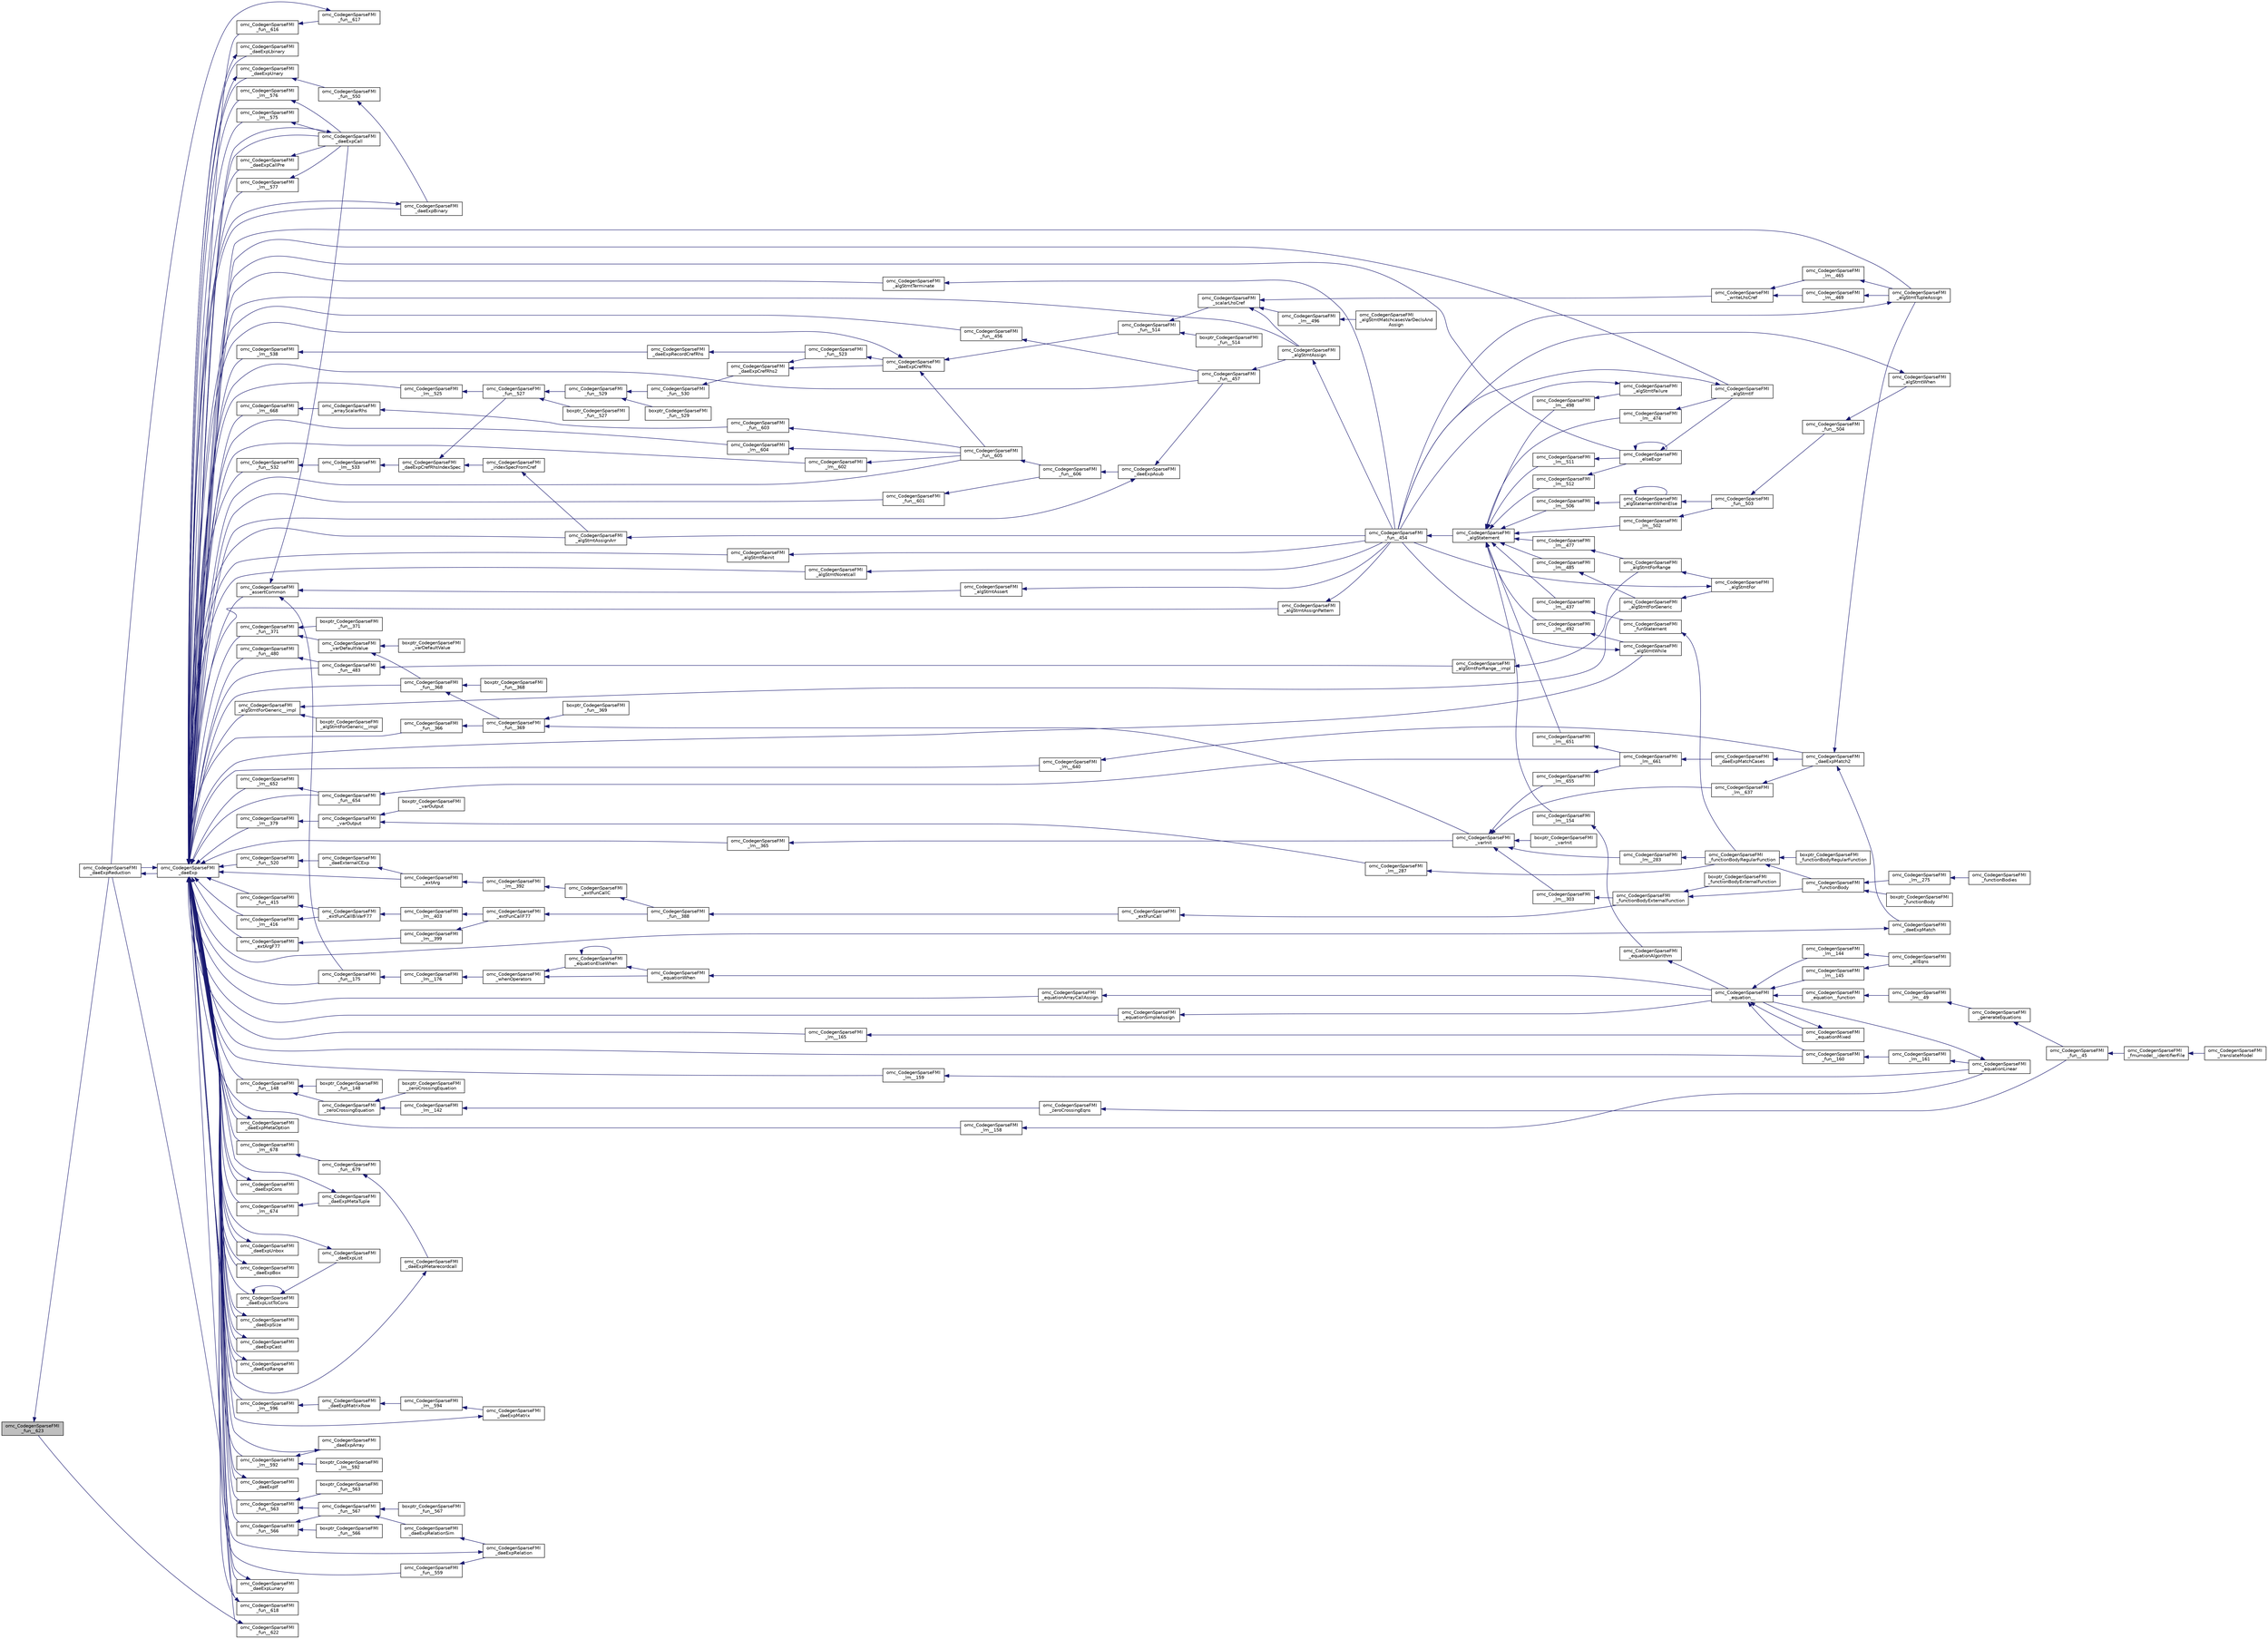 digraph "omc_CodegenSparseFMI_fun__623"
{
  edge [fontname="Helvetica",fontsize="10",labelfontname="Helvetica",labelfontsize="10"];
  node [fontname="Helvetica",fontsize="10",shape=record];
  rankdir="LR";
  Node149088 [label="omc_CodegenSparseFMI\l_fun__623",height=0.2,width=0.4,color="black", fillcolor="grey75", style="filled", fontcolor="black"];
  Node149088 -> Node149089 [dir="back",color="midnightblue",fontsize="10",style="solid",fontname="Helvetica"];
  Node149089 [label="omc_CodegenSparseFMI\l_daeExpReduction",height=0.2,width=0.4,color="black", fillcolor="white", style="filled",URL="$da/d88/_codegen_sparse_f_m_i_8h.html#a215e1cfa638090eb2c87b8d31be99cf0"];
  Node149089 -> Node149090 [dir="back",color="midnightblue",fontsize="10",style="solid",fontname="Helvetica"];
  Node149090 [label="omc_CodegenSparseFMI\l_daeExp",height=0.2,width=0.4,color="black", fillcolor="white", style="filled",URL="$da/d88/_codegen_sparse_f_m_i_8h.html#ab26972f772620810838d527d8554f2ac"];
  Node149090 -> Node149091 [dir="back",color="midnightblue",fontsize="10",style="solid",fontname="Helvetica"];
  Node149091 [label="omc_CodegenSparseFMI\l_assertCommon",height=0.2,width=0.4,color="black", fillcolor="white", style="filled",URL="$da/d88/_codegen_sparse_f_m_i_8h.html#affff73cc747add47129bcbacc2d38f9a"];
  Node149091 -> Node149092 [dir="back",color="midnightblue",fontsize="10",style="solid",fontname="Helvetica"];
  Node149092 [label="omc_CodegenSparseFMI\l_daeExpCall",height=0.2,width=0.4,color="black", fillcolor="white", style="filled",URL="$da/d88/_codegen_sparse_f_m_i_8h.html#a48a7b37bcd95aafb972b82321fa96aac"];
  Node149092 -> Node149090 [dir="back",color="midnightblue",fontsize="10",style="solid",fontname="Helvetica"];
  Node149091 -> Node149093 [dir="back",color="midnightblue",fontsize="10",style="solid",fontname="Helvetica"];
  Node149093 [label="omc_CodegenSparseFMI\l_algStmtAssert",height=0.2,width=0.4,color="black", fillcolor="white", style="filled",URL="$da/d88/_codegen_sparse_f_m_i_8h.html#a6b429ec5152996a5f9279a3ddf6844b0"];
  Node149093 -> Node149094 [dir="back",color="midnightblue",fontsize="10",style="solid",fontname="Helvetica"];
  Node149094 [label="omc_CodegenSparseFMI\l_fun__454",height=0.2,width=0.4,color="black", fillcolor="white", style="filled",URL="$d1/d2e/_codegen_sparse_f_m_i_8c.html#a38506d8a286cdb1703e9653cec496244"];
  Node149094 -> Node149095 [dir="back",color="midnightblue",fontsize="10",style="solid",fontname="Helvetica"];
  Node149095 [label="omc_CodegenSparseFMI\l_algStatement",height=0.2,width=0.4,color="black", fillcolor="white", style="filled",URL="$da/d88/_codegen_sparse_f_m_i_8h.html#a5d1fbf810cfb458410c3f606dd4518d6"];
  Node149095 -> Node149096 [dir="back",color="midnightblue",fontsize="10",style="solid",fontname="Helvetica"];
  Node149096 [label="omc_CodegenSparseFMI\l_lm__651",height=0.2,width=0.4,color="black", fillcolor="white", style="filled",URL="$d1/d2e/_codegen_sparse_f_m_i_8c.html#a4601ee3bb7611f920e2f9c96c21fce8e"];
  Node149096 -> Node149097 [dir="back",color="midnightblue",fontsize="10",style="solid",fontname="Helvetica"];
  Node149097 [label="omc_CodegenSparseFMI\l_lm__661",height=0.2,width=0.4,color="black", fillcolor="white", style="filled",URL="$d1/d2e/_codegen_sparse_f_m_i_8c.html#af15d08c53a5b48667e16622e16e97ec5"];
  Node149097 -> Node149098 [dir="back",color="midnightblue",fontsize="10",style="solid",fontname="Helvetica"];
  Node149098 [label="omc_CodegenSparseFMI\l_daeExpMatchCases",height=0.2,width=0.4,color="black", fillcolor="white", style="filled",URL="$da/d88/_codegen_sparse_f_m_i_8h.html#a67c72be0aaa49a7a85509e1c5ab98b41"];
  Node149098 -> Node149099 [dir="back",color="midnightblue",fontsize="10",style="solid",fontname="Helvetica"];
  Node149099 [label="omc_CodegenSparseFMI\l_daeExpMatch2",height=0.2,width=0.4,color="black", fillcolor="white", style="filled",URL="$da/d88/_codegen_sparse_f_m_i_8h.html#a3d2d85eda4fc6adaf9f0a30a7a870128"];
  Node149099 -> Node149100 [dir="back",color="midnightblue",fontsize="10",style="solid",fontname="Helvetica"];
  Node149100 [label="omc_CodegenSparseFMI\l_daeExpMatch",height=0.2,width=0.4,color="black", fillcolor="white", style="filled",URL="$da/d88/_codegen_sparse_f_m_i_8h.html#a59ba01dc770311168227b0e3a87b1e1d"];
  Node149100 -> Node149090 [dir="back",color="midnightblue",fontsize="10",style="solid",fontname="Helvetica"];
  Node149099 -> Node149101 [dir="back",color="midnightblue",fontsize="10",style="solid",fontname="Helvetica"];
  Node149101 [label="omc_CodegenSparseFMI\l_algStmtTupleAssign",height=0.2,width=0.4,color="black", fillcolor="white", style="filled",URL="$da/d88/_codegen_sparse_f_m_i_8h.html#a97aeb17841cb7160e7635ac180b44c9c"];
  Node149101 -> Node149094 [dir="back",color="midnightblue",fontsize="10",style="solid",fontname="Helvetica"];
  Node149095 -> Node149102 [dir="back",color="midnightblue",fontsize="10",style="solid",fontname="Helvetica"];
  Node149102 [label="omc_CodegenSparseFMI\l_lm__512",height=0.2,width=0.4,color="black", fillcolor="white", style="filled",URL="$d1/d2e/_codegen_sparse_f_m_i_8c.html#af95888dfe83bb5057d8fd4311bb02812"];
  Node149102 -> Node149103 [dir="back",color="midnightblue",fontsize="10",style="solid",fontname="Helvetica"];
  Node149103 [label="omc_CodegenSparseFMI\l_elseExpr",height=0.2,width=0.4,color="black", fillcolor="white", style="filled",URL="$da/d88/_codegen_sparse_f_m_i_8h.html#ae02994b817886c3b7f562e9552fec536"];
  Node149103 -> Node149103 [dir="back",color="midnightblue",fontsize="10",style="solid",fontname="Helvetica"];
  Node149103 -> Node149104 [dir="back",color="midnightblue",fontsize="10",style="solid",fontname="Helvetica"];
  Node149104 [label="omc_CodegenSparseFMI\l_algStmtIf",height=0.2,width=0.4,color="black", fillcolor="white", style="filled",URL="$da/d88/_codegen_sparse_f_m_i_8h.html#aa72b2ef57d1e5ee8a926acad88bf499d"];
  Node149104 -> Node149094 [dir="back",color="midnightblue",fontsize="10",style="solid",fontname="Helvetica"];
  Node149095 -> Node149105 [dir="back",color="midnightblue",fontsize="10",style="solid",fontname="Helvetica"];
  Node149105 [label="omc_CodegenSparseFMI\l_lm__511",height=0.2,width=0.4,color="black", fillcolor="white", style="filled",URL="$d1/d2e/_codegen_sparse_f_m_i_8c.html#ab0773a7f193a1fc208023bda15bcd13e"];
  Node149105 -> Node149103 [dir="back",color="midnightblue",fontsize="10",style="solid",fontname="Helvetica"];
  Node149095 -> Node149106 [dir="back",color="midnightblue",fontsize="10",style="solid",fontname="Helvetica"];
  Node149106 [label="omc_CodegenSparseFMI\l_lm__506",height=0.2,width=0.4,color="black", fillcolor="white", style="filled",URL="$d1/d2e/_codegen_sparse_f_m_i_8c.html#ab9c484cbc52677b6df8e8fb6df621cc0"];
  Node149106 -> Node149107 [dir="back",color="midnightblue",fontsize="10",style="solid",fontname="Helvetica"];
  Node149107 [label="omc_CodegenSparseFMI\l_algStatementWhenElse",height=0.2,width=0.4,color="black", fillcolor="white", style="filled",URL="$da/d88/_codegen_sparse_f_m_i_8h.html#a55c70c95b005ab4e4a668af539875303"];
  Node149107 -> Node149107 [dir="back",color="midnightblue",fontsize="10",style="solid",fontname="Helvetica"];
  Node149107 -> Node149108 [dir="back",color="midnightblue",fontsize="10",style="solid",fontname="Helvetica"];
  Node149108 [label="omc_CodegenSparseFMI\l_fun__503",height=0.2,width=0.4,color="black", fillcolor="white", style="filled",URL="$d1/d2e/_codegen_sparse_f_m_i_8c.html#a2f60622244298e4d41f2a4f51d7b6875"];
  Node149108 -> Node149109 [dir="back",color="midnightblue",fontsize="10",style="solid",fontname="Helvetica"];
  Node149109 [label="omc_CodegenSparseFMI\l_fun__504",height=0.2,width=0.4,color="black", fillcolor="white", style="filled",URL="$d1/d2e/_codegen_sparse_f_m_i_8c.html#a34c708458b1cf12fb6f5f8b4d739cfd1"];
  Node149109 -> Node149110 [dir="back",color="midnightblue",fontsize="10",style="solid",fontname="Helvetica"];
  Node149110 [label="omc_CodegenSparseFMI\l_algStmtWhen",height=0.2,width=0.4,color="black", fillcolor="white", style="filled",URL="$da/d88/_codegen_sparse_f_m_i_8h.html#a1045cff030f158d7beb1890107038b8d"];
  Node149110 -> Node149094 [dir="back",color="midnightblue",fontsize="10",style="solid",fontname="Helvetica"];
  Node149095 -> Node149111 [dir="back",color="midnightblue",fontsize="10",style="solid",fontname="Helvetica"];
  Node149111 [label="omc_CodegenSparseFMI\l_lm__502",height=0.2,width=0.4,color="black", fillcolor="white", style="filled",URL="$d1/d2e/_codegen_sparse_f_m_i_8c.html#a7b108abc44b96cb6c9ed48e243a90fad"];
  Node149111 -> Node149108 [dir="back",color="midnightblue",fontsize="10",style="solid",fontname="Helvetica"];
  Node149095 -> Node149112 [dir="back",color="midnightblue",fontsize="10",style="solid",fontname="Helvetica"];
  Node149112 [label="omc_CodegenSparseFMI\l_lm__498",height=0.2,width=0.4,color="black", fillcolor="white", style="filled",URL="$d1/d2e/_codegen_sparse_f_m_i_8c.html#a9a587324a76d2a404951bc9b392ed5cb"];
  Node149112 -> Node149113 [dir="back",color="midnightblue",fontsize="10",style="solid",fontname="Helvetica"];
  Node149113 [label="omc_CodegenSparseFMI\l_algStmtFailure",height=0.2,width=0.4,color="black", fillcolor="white", style="filled",URL="$da/d88/_codegen_sparse_f_m_i_8h.html#ad11b2d0a665f24fbe809721a52d58392"];
  Node149113 -> Node149094 [dir="back",color="midnightblue",fontsize="10",style="solid",fontname="Helvetica"];
  Node149095 -> Node149114 [dir="back",color="midnightblue",fontsize="10",style="solid",fontname="Helvetica"];
  Node149114 [label="omc_CodegenSparseFMI\l_lm__492",height=0.2,width=0.4,color="black", fillcolor="white", style="filled",URL="$d1/d2e/_codegen_sparse_f_m_i_8c.html#a72ef5dd5785e8cfbae898a4957299174"];
  Node149114 -> Node149115 [dir="back",color="midnightblue",fontsize="10",style="solid",fontname="Helvetica"];
  Node149115 [label="omc_CodegenSparseFMI\l_algStmtWhile",height=0.2,width=0.4,color="black", fillcolor="white", style="filled",URL="$da/d88/_codegen_sparse_f_m_i_8h.html#a737e817657aa616db460e3a97c2e3107"];
  Node149115 -> Node149094 [dir="back",color="midnightblue",fontsize="10",style="solid",fontname="Helvetica"];
  Node149095 -> Node149116 [dir="back",color="midnightblue",fontsize="10",style="solid",fontname="Helvetica"];
  Node149116 [label="omc_CodegenSparseFMI\l_lm__485",height=0.2,width=0.4,color="black", fillcolor="white", style="filled",URL="$d1/d2e/_codegen_sparse_f_m_i_8c.html#aaee69379b676eacca1ab73ffa0291eea"];
  Node149116 -> Node149117 [dir="back",color="midnightblue",fontsize="10",style="solid",fontname="Helvetica"];
  Node149117 [label="omc_CodegenSparseFMI\l_algStmtForGeneric",height=0.2,width=0.4,color="black", fillcolor="white", style="filled",URL="$da/d88/_codegen_sparse_f_m_i_8h.html#a15ee44d2afe47cb6295a4d916b0ca7a1"];
  Node149117 -> Node149118 [dir="back",color="midnightblue",fontsize="10",style="solid",fontname="Helvetica"];
  Node149118 [label="omc_CodegenSparseFMI\l_algStmtFor",height=0.2,width=0.4,color="black", fillcolor="white", style="filled",URL="$da/d88/_codegen_sparse_f_m_i_8h.html#a4a85a211bdd342c5634f687ac8530821"];
  Node149118 -> Node149094 [dir="back",color="midnightblue",fontsize="10",style="solid",fontname="Helvetica"];
  Node149095 -> Node149119 [dir="back",color="midnightblue",fontsize="10",style="solid",fontname="Helvetica"];
  Node149119 [label="omc_CodegenSparseFMI\l_lm__477",height=0.2,width=0.4,color="black", fillcolor="white", style="filled",URL="$d1/d2e/_codegen_sparse_f_m_i_8c.html#a2f9a22c9a97ca26efa4457a52c8310c9"];
  Node149119 -> Node149120 [dir="back",color="midnightblue",fontsize="10",style="solid",fontname="Helvetica"];
  Node149120 [label="omc_CodegenSparseFMI\l_algStmtForRange",height=0.2,width=0.4,color="black", fillcolor="white", style="filled",URL="$da/d88/_codegen_sparse_f_m_i_8h.html#aec1da676936e15ede37d5d7df69bd5d3"];
  Node149120 -> Node149118 [dir="back",color="midnightblue",fontsize="10",style="solid",fontname="Helvetica"];
  Node149095 -> Node149121 [dir="back",color="midnightblue",fontsize="10",style="solid",fontname="Helvetica"];
  Node149121 [label="omc_CodegenSparseFMI\l_lm__474",height=0.2,width=0.4,color="black", fillcolor="white", style="filled",URL="$d1/d2e/_codegen_sparse_f_m_i_8c.html#a39706f1a079b0966689768a75ddc77b3"];
  Node149121 -> Node149104 [dir="back",color="midnightblue",fontsize="10",style="solid",fontname="Helvetica"];
  Node149095 -> Node149122 [dir="back",color="midnightblue",fontsize="10",style="solid",fontname="Helvetica"];
  Node149122 [label="omc_CodegenSparseFMI\l_lm__437",height=0.2,width=0.4,color="black", fillcolor="white", style="filled",URL="$d1/d2e/_codegen_sparse_f_m_i_8c.html#a1bcb8bb8090787c8cfad3cc233eb2cbb"];
  Node149122 -> Node149123 [dir="back",color="midnightblue",fontsize="10",style="solid",fontname="Helvetica"];
  Node149123 [label="omc_CodegenSparseFMI\l_funStatement",height=0.2,width=0.4,color="black", fillcolor="white", style="filled",URL="$da/d88/_codegen_sparse_f_m_i_8h.html#a6011fbd6700693d91a736f67f7cd333a"];
  Node149123 -> Node149124 [dir="back",color="midnightblue",fontsize="10",style="solid",fontname="Helvetica"];
  Node149124 [label="omc_CodegenSparseFMI\l_functionBodyRegularFunction",height=0.2,width=0.4,color="black", fillcolor="white", style="filled",URL="$da/d88/_codegen_sparse_f_m_i_8h.html#a35f588d60d8560ad7c541738fc9bc5d0"];
  Node149124 -> Node149125 [dir="back",color="midnightblue",fontsize="10",style="solid",fontname="Helvetica"];
  Node149125 [label="boxptr_CodegenSparseFMI\l_functionBodyRegularFunction",height=0.2,width=0.4,color="black", fillcolor="white", style="filled",URL="$da/d88/_codegen_sparse_f_m_i_8h.html#ad0cd59d6ca1bf8ab02b015f235daadf1"];
  Node149124 -> Node149126 [dir="back",color="midnightblue",fontsize="10",style="solid",fontname="Helvetica"];
  Node149126 [label="omc_CodegenSparseFMI\l_functionBody",height=0.2,width=0.4,color="black", fillcolor="white", style="filled",URL="$da/d88/_codegen_sparse_f_m_i_8h.html#a8326dd08d50f77b343a0b1e9fdee90d6"];
  Node149126 -> Node149127 [dir="back",color="midnightblue",fontsize="10",style="solid",fontname="Helvetica"];
  Node149127 [label="boxptr_CodegenSparseFMI\l_functionBody",height=0.2,width=0.4,color="black", fillcolor="white", style="filled",URL="$da/d88/_codegen_sparse_f_m_i_8h.html#a1450c37977ff46f0a318f1740d46b3a2"];
  Node149126 -> Node149128 [dir="back",color="midnightblue",fontsize="10",style="solid",fontname="Helvetica"];
  Node149128 [label="omc_CodegenSparseFMI\l_lm__275",height=0.2,width=0.4,color="black", fillcolor="white", style="filled",URL="$d1/d2e/_codegen_sparse_f_m_i_8c.html#afa6f1fb10983410b266344362bafabb7"];
  Node149128 -> Node149129 [dir="back",color="midnightblue",fontsize="10",style="solid",fontname="Helvetica"];
  Node149129 [label="omc_CodegenSparseFMI\l_functionBodies",height=0.2,width=0.4,color="black", fillcolor="white", style="filled",URL="$da/d88/_codegen_sparse_f_m_i_8h.html#ad5d463f801d993e3be31d7c8963771af"];
  Node149095 -> Node149130 [dir="back",color="midnightblue",fontsize="10",style="solid",fontname="Helvetica"];
  Node149130 [label="omc_CodegenSparseFMI\l_lm__154",height=0.2,width=0.4,color="black", fillcolor="white", style="filled",URL="$d1/d2e/_codegen_sparse_f_m_i_8c.html#a1572fc969206bf7560bccaad1883519a"];
  Node149130 -> Node149131 [dir="back",color="midnightblue",fontsize="10",style="solid",fontname="Helvetica"];
  Node149131 [label="omc_CodegenSparseFMI\l_equationAlgorithm",height=0.2,width=0.4,color="black", fillcolor="white", style="filled",URL="$da/d88/_codegen_sparse_f_m_i_8h.html#adc1144a1e01b13d32f1cd272edef769f"];
  Node149131 -> Node149132 [dir="back",color="midnightblue",fontsize="10",style="solid",fontname="Helvetica"];
  Node149132 [label="omc_CodegenSparseFMI\l_equation__",height=0.2,width=0.4,color="black", fillcolor="white", style="filled",URL="$da/d88/_codegen_sparse_f_m_i_8h.html#a99f4c0cb745d02faf3615bcda104a18a"];
  Node149132 -> Node149133 [dir="back",color="midnightblue",fontsize="10",style="solid",fontname="Helvetica"];
  Node149133 [label="omc_CodegenSparseFMI\l_equationMixed",height=0.2,width=0.4,color="black", fillcolor="white", style="filled",URL="$da/d88/_codegen_sparse_f_m_i_8h.html#ac29f9768bd0d77a3e1e85ee8d33113f2"];
  Node149133 -> Node149132 [dir="back",color="midnightblue",fontsize="10",style="solid",fontname="Helvetica"];
  Node149132 -> Node149134 [dir="back",color="midnightblue",fontsize="10",style="solid",fontname="Helvetica"];
  Node149134 [label="omc_CodegenSparseFMI\l_fun__160",height=0.2,width=0.4,color="black", fillcolor="white", style="filled",URL="$d1/d2e/_codegen_sparse_f_m_i_8c.html#ae706b7e1daac9ecce083bb0f153c4537"];
  Node149134 -> Node149135 [dir="back",color="midnightblue",fontsize="10",style="solid",fontname="Helvetica"];
  Node149135 [label="omc_CodegenSparseFMI\l_lm__161",height=0.2,width=0.4,color="black", fillcolor="white", style="filled",URL="$d1/d2e/_codegen_sparse_f_m_i_8c.html#afef10b15667b5fa348e2e5474100a059"];
  Node149135 -> Node149136 [dir="back",color="midnightblue",fontsize="10",style="solid",fontname="Helvetica"];
  Node149136 [label="omc_CodegenSparseFMI\l_equationLinear",height=0.2,width=0.4,color="black", fillcolor="white", style="filled",URL="$da/d88/_codegen_sparse_f_m_i_8h.html#ae8ae758cee8e51f80c69f273ea2dead4"];
  Node149136 -> Node149132 [dir="back",color="midnightblue",fontsize="10",style="solid",fontname="Helvetica"];
  Node149132 -> Node149137 [dir="back",color="midnightblue",fontsize="10",style="solid",fontname="Helvetica"];
  Node149137 [label="omc_CodegenSparseFMI\l_lm__145",height=0.2,width=0.4,color="black", fillcolor="white", style="filled",URL="$d1/d2e/_codegen_sparse_f_m_i_8c.html#a482b9fe4a2cf1170ba37c04cbeeba56b"];
  Node149137 -> Node149138 [dir="back",color="midnightblue",fontsize="10",style="solid",fontname="Helvetica"];
  Node149138 [label="omc_CodegenSparseFMI\l_allEqns",height=0.2,width=0.4,color="black", fillcolor="white", style="filled",URL="$da/d88/_codegen_sparse_f_m_i_8h.html#a94fa0652e8d98e8869394cc988af391b"];
  Node149132 -> Node149139 [dir="back",color="midnightblue",fontsize="10",style="solid",fontname="Helvetica"];
  Node149139 [label="omc_CodegenSparseFMI\l_lm__144",height=0.2,width=0.4,color="black", fillcolor="white", style="filled",URL="$d1/d2e/_codegen_sparse_f_m_i_8c.html#a53bc84287c3730b73c523380ca378dcf"];
  Node149139 -> Node149138 [dir="back",color="midnightblue",fontsize="10",style="solid",fontname="Helvetica"];
  Node149132 -> Node149140 [dir="back",color="midnightblue",fontsize="10",style="solid",fontname="Helvetica"];
  Node149140 [label="omc_CodegenSparseFMI\l_equation__function",height=0.2,width=0.4,color="black", fillcolor="white", style="filled",URL="$da/d88/_codegen_sparse_f_m_i_8h.html#a3b6d78478d2920ade27380933feef664"];
  Node149140 -> Node149141 [dir="back",color="midnightblue",fontsize="10",style="solid",fontname="Helvetica"];
  Node149141 [label="omc_CodegenSparseFMI\l_lm__49",height=0.2,width=0.4,color="black", fillcolor="white", style="filled",URL="$d1/d2e/_codegen_sparse_f_m_i_8c.html#afd950130e5951ce5d9b078504b8e5445"];
  Node149141 -> Node149142 [dir="back",color="midnightblue",fontsize="10",style="solid",fontname="Helvetica"];
  Node149142 [label="omc_CodegenSparseFMI\l_generateEquations",height=0.2,width=0.4,color="black", fillcolor="white", style="filled",URL="$da/d88/_codegen_sparse_f_m_i_8h.html#a944e50c37aa93fa6e9c540a7d9a7f671"];
  Node149142 -> Node149143 [dir="back",color="midnightblue",fontsize="10",style="solid",fontname="Helvetica"];
  Node149143 [label="omc_CodegenSparseFMI\l_fun__45",height=0.2,width=0.4,color="black", fillcolor="white", style="filled",URL="$d1/d2e/_codegen_sparse_f_m_i_8c.html#a33c397eee4567dbaf5269d88f9ea50f2"];
  Node149143 -> Node149144 [dir="back",color="midnightblue",fontsize="10",style="solid",fontname="Helvetica"];
  Node149144 [label="omc_CodegenSparseFMI\l_fmumodel__identifierFile",height=0.2,width=0.4,color="black", fillcolor="white", style="filled",URL="$da/d88/_codegen_sparse_f_m_i_8h.html#a0d704247081fbb1f268bdd5ae5d7f3f3"];
  Node149144 -> Node149145 [dir="back",color="midnightblue",fontsize="10",style="solid",fontname="Helvetica"];
  Node149145 [label="omc_CodegenSparseFMI\l_translateModel",height=0.2,width=0.4,color="black", fillcolor="white", style="filled",URL="$da/d88/_codegen_sparse_f_m_i_8h.html#a6e115544fcae7968ab9fa00a0ea17b1d"];
  Node149091 -> Node149146 [dir="back",color="midnightblue",fontsize="10",style="solid",fontname="Helvetica"];
  Node149146 [label="omc_CodegenSparseFMI\l_fun__175",height=0.2,width=0.4,color="black", fillcolor="white", style="filled",URL="$d1/d2e/_codegen_sparse_f_m_i_8c.html#ae71d3dbce84027f4da25d630128e9f06"];
  Node149146 -> Node149147 [dir="back",color="midnightblue",fontsize="10",style="solid",fontname="Helvetica"];
  Node149147 [label="omc_CodegenSparseFMI\l_lm__176",height=0.2,width=0.4,color="black", fillcolor="white", style="filled",URL="$d1/d2e/_codegen_sparse_f_m_i_8c.html#a3aab67e796da3718ac21ae4e0b10522b"];
  Node149147 -> Node149148 [dir="back",color="midnightblue",fontsize="10",style="solid",fontname="Helvetica"];
  Node149148 [label="omc_CodegenSparseFMI\l_whenOperators",height=0.2,width=0.4,color="black", fillcolor="white", style="filled",URL="$da/d88/_codegen_sparse_f_m_i_8h.html#aaa56a6cbe937c9e43604fbefcddc43d4"];
  Node149148 -> Node149149 [dir="back",color="midnightblue",fontsize="10",style="solid",fontname="Helvetica"];
  Node149149 [label="omc_CodegenSparseFMI\l_equationElseWhen",height=0.2,width=0.4,color="black", fillcolor="white", style="filled",URL="$da/d88/_codegen_sparse_f_m_i_8h.html#a9252f94be6a8d4db5d542a2a30867d21"];
  Node149149 -> Node149149 [dir="back",color="midnightblue",fontsize="10",style="solid",fontname="Helvetica"];
  Node149149 -> Node149150 [dir="back",color="midnightblue",fontsize="10",style="solid",fontname="Helvetica"];
  Node149150 [label="omc_CodegenSparseFMI\l_equationWhen",height=0.2,width=0.4,color="black", fillcolor="white", style="filled",URL="$da/d88/_codegen_sparse_f_m_i_8h.html#a182b50d619540de019adbeb9053f85d2"];
  Node149150 -> Node149132 [dir="back",color="midnightblue",fontsize="10",style="solid",fontname="Helvetica"];
  Node149148 -> Node149150 [dir="back",color="midnightblue",fontsize="10",style="solid",fontname="Helvetica"];
  Node149090 -> Node149151 [dir="back",color="midnightblue",fontsize="10",style="solid",fontname="Helvetica"];
  Node149151 [label="omc_CodegenSparseFMI\l_algStmtAssignPattern",height=0.2,width=0.4,color="black", fillcolor="white", style="filled",URL="$da/d88/_codegen_sparse_f_m_i_8h.html#aa769cf6a279946c8484ba60efafa1bc7"];
  Node149151 -> Node149094 [dir="back",color="midnightblue",fontsize="10",style="solid",fontname="Helvetica"];
  Node149090 -> Node149152 [dir="back",color="midnightblue",fontsize="10",style="solid",fontname="Helvetica"];
  Node149152 [label="omc_CodegenSparseFMI\l_lm__678",height=0.2,width=0.4,color="black", fillcolor="white", style="filled",URL="$d1/d2e/_codegen_sparse_f_m_i_8c.html#a128c47290974b3ffbcea043e82979943"];
  Node149152 -> Node149153 [dir="back",color="midnightblue",fontsize="10",style="solid",fontname="Helvetica"];
  Node149153 [label="omc_CodegenSparseFMI\l_fun__679",height=0.2,width=0.4,color="black", fillcolor="white", style="filled",URL="$d1/d2e/_codegen_sparse_f_m_i_8c.html#a2365ba198f39b872daa06cc5d23c6252"];
  Node149153 -> Node149154 [dir="back",color="midnightblue",fontsize="10",style="solid",fontname="Helvetica"];
  Node149154 [label="omc_CodegenSparseFMI\l_daeExpMetarecordcall",height=0.2,width=0.4,color="black", fillcolor="white", style="filled",URL="$da/d88/_codegen_sparse_f_m_i_8h.html#af4d3cdaeb7380d8a65146e12030c5c0e"];
  Node149154 -> Node149090 [dir="back",color="midnightblue",fontsize="10",style="solid",fontname="Helvetica"];
  Node149090 -> Node149155 [dir="back",color="midnightblue",fontsize="10",style="solid",fontname="Helvetica"];
  Node149155 [label="omc_CodegenSparseFMI\l_daeExpMetaOption",height=0.2,width=0.4,color="black", fillcolor="white", style="filled",URL="$da/d88/_codegen_sparse_f_m_i_8h.html#ae536b39241762561555271004c37440e"];
  Node149155 -> Node149090 [dir="back",color="midnightblue",fontsize="10",style="solid",fontname="Helvetica"];
  Node149090 -> Node149156 [dir="back",color="midnightblue",fontsize="10",style="solid",fontname="Helvetica"];
  Node149156 [label="omc_CodegenSparseFMI\l_lm__674",height=0.2,width=0.4,color="black", fillcolor="white", style="filled",URL="$d1/d2e/_codegen_sparse_f_m_i_8c.html#ad52f1b672015908228e495a9b9ff40ca"];
  Node149156 -> Node149157 [dir="back",color="midnightblue",fontsize="10",style="solid",fontname="Helvetica"];
  Node149157 [label="omc_CodegenSparseFMI\l_daeExpMetaTuple",height=0.2,width=0.4,color="black", fillcolor="white", style="filled",URL="$da/d88/_codegen_sparse_f_m_i_8h.html#a37dab4d4c7bc7fd838505c060a8b9049"];
  Node149157 -> Node149090 [dir="back",color="midnightblue",fontsize="10",style="solid",fontname="Helvetica"];
  Node149090 -> Node149158 [dir="back",color="midnightblue",fontsize="10",style="solid",fontname="Helvetica"];
  Node149158 [label="omc_CodegenSparseFMI\l_daeExpCons",height=0.2,width=0.4,color="black", fillcolor="white", style="filled",URL="$da/d88/_codegen_sparse_f_m_i_8h.html#ab881b9f7dbddb69fe91bb74c9c5c54c1"];
  Node149158 -> Node149090 [dir="back",color="midnightblue",fontsize="10",style="solid",fontname="Helvetica"];
  Node149090 -> Node149159 [dir="back",color="midnightblue",fontsize="10",style="solid",fontname="Helvetica"];
  Node149159 [label="omc_CodegenSparseFMI\l_daeExpListToCons",height=0.2,width=0.4,color="black", fillcolor="white", style="filled",URL="$da/d88/_codegen_sparse_f_m_i_8h.html#a1d1ae6cb82e69292e58b8c65e002ea55"];
  Node149159 -> Node149159 [dir="back",color="midnightblue",fontsize="10",style="solid",fontname="Helvetica"];
  Node149159 -> Node149160 [dir="back",color="midnightblue",fontsize="10",style="solid",fontname="Helvetica"];
  Node149160 [label="omc_CodegenSparseFMI\l_daeExpList",height=0.2,width=0.4,color="black", fillcolor="white", style="filled",URL="$da/d88/_codegen_sparse_f_m_i_8h.html#a2f666b582c610d5c8b23988ecba9664b"];
  Node149160 -> Node149090 [dir="back",color="midnightblue",fontsize="10",style="solid",fontname="Helvetica"];
  Node149090 -> Node149161 [dir="back",color="midnightblue",fontsize="10",style="solid",fontname="Helvetica"];
  Node149161 [label="omc_CodegenSparseFMI\l_lm__668",height=0.2,width=0.4,color="black", fillcolor="white", style="filled",URL="$d1/d2e/_codegen_sparse_f_m_i_8c.html#a76351725b41da0af498aadf54b92c275"];
  Node149161 -> Node149162 [dir="back",color="midnightblue",fontsize="10",style="solid",fontname="Helvetica"];
  Node149162 [label="omc_CodegenSparseFMI\l_arrayScalarRhs",height=0.2,width=0.4,color="black", fillcolor="white", style="filled",URL="$da/d88/_codegen_sparse_f_m_i_8h.html#ab4de96fd8fb5647ef325ca122a4753f3"];
  Node149162 -> Node149163 [dir="back",color="midnightblue",fontsize="10",style="solid",fontname="Helvetica"];
  Node149163 [label="omc_CodegenSparseFMI\l_fun__603",height=0.2,width=0.4,color="black", fillcolor="white", style="filled",URL="$d1/d2e/_codegen_sparse_f_m_i_8c.html#adbd2857da6df0e479b3bd77c5b7a8f7d"];
  Node149163 -> Node149164 [dir="back",color="midnightblue",fontsize="10",style="solid",fontname="Helvetica"];
  Node149164 [label="omc_CodegenSparseFMI\l_fun__605",height=0.2,width=0.4,color="black", fillcolor="white", style="filled",URL="$d1/d2e/_codegen_sparse_f_m_i_8c.html#a9bd0f333ed74be93d8bd6468cde56736"];
  Node149164 -> Node149165 [dir="back",color="midnightblue",fontsize="10",style="solid",fontname="Helvetica"];
  Node149165 [label="omc_CodegenSparseFMI\l_fun__606",height=0.2,width=0.4,color="black", fillcolor="white", style="filled",URL="$d1/d2e/_codegen_sparse_f_m_i_8c.html#a57e7ee8cc6cf0e5de142a92a92caf6d0"];
  Node149165 -> Node149166 [dir="back",color="midnightblue",fontsize="10",style="solid",fontname="Helvetica"];
  Node149166 [label="omc_CodegenSparseFMI\l_daeExpAsub",height=0.2,width=0.4,color="black", fillcolor="white", style="filled",URL="$da/d88/_codegen_sparse_f_m_i_8h.html#ab042430b0f630bd548c9122206a41a76"];
  Node149166 -> Node149090 [dir="back",color="midnightblue",fontsize="10",style="solid",fontname="Helvetica"];
  Node149166 -> Node149167 [dir="back",color="midnightblue",fontsize="10",style="solid",fontname="Helvetica"];
  Node149167 [label="omc_CodegenSparseFMI\l_fun__457",height=0.2,width=0.4,color="black", fillcolor="white", style="filled",URL="$d1/d2e/_codegen_sparse_f_m_i_8c.html#a9a66843f2c8f85ed8a0e89829eadf41b"];
  Node149167 -> Node149168 [dir="back",color="midnightblue",fontsize="10",style="solid",fontname="Helvetica"];
  Node149168 [label="omc_CodegenSparseFMI\l_algStmtAssign",height=0.2,width=0.4,color="black", fillcolor="white", style="filled",URL="$da/d88/_codegen_sparse_f_m_i_8h.html#a1c3cbb22c2453d6b93e5a19e87126639"];
  Node149168 -> Node149094 [dir="back",color="midnightblue",fontsize="10",style="solid",fontname="Helvetica"];
  Node149090 -> Node149169 [dir="back",color="midnightblue",fontsize="10",style="solid",fontname="Helvetica"];
  Node149169 [label="omc_CodegenSparseFMI\l_daeExpUnbox",height=0.2,width=0.4,color="black", fillcolor="white", style="filled",URL="$da/d88/_codegen_sparse_f_m_i_8h.html#ad8a93ec5bfec6454d268e95a82bf96b8"];
  Node149169 -> Node149090 [dir="back",color="midnightblue",fontsize="10",style="solid",fontname="Helvetica"];
  Node149090 -> Node149170 [dir="back",color="midnightblue",fontsize="10",style="solid",fontname="Helvetica"];
  Node149170 [label="omc_CodegenSparseFMI\l_daeExpBox",height=0.2,width=0.4,color="black", fillcolor="white", style="filled",URL="$da/d88/_codegen_sparse_f_m_i_8h.html#a39dc1615a535b01d20db9b87fc607d3c"];
  Node149170 -> Node149090 [dir="back",color="midnightblue",fontsize="10",style="solid",fontname="Helvetica"];
  Node149090 -> Node149171 [dir="back",color="midnightblue",fontsize="10",style="solid",fontname="Helvetica"];
  Node149171 [label="omc_CodegenSparseFMI\l_fun__654",height=0.2,width=0.4,color="black", fillcolor="white", style="filled",URL="$d1/d2e/_codegen_sparse_f_m_i_8c.html#a779418d021f2bf6e5e05257271d6512f"];
  Node149171 -> Node149097 [dir="back",color="midnightblue",fontsize="10",style="solid",fontname="Helvetica"];
  Node149090 -> Node149172 [dir="back",color="midnightblue",fontsize="10",style="solid",fontname="Helvetica"];
  Node149172 [label="omc_CodegenSparseFMI\l_lm__652",height=0.2,width=0.4,color="black", fillcolor="white", style="filled",URL="$d1/d2e/_codegen_sparse_f_m_i_8c.html#afb77daba20dc13d99f8916228d277ad2"];
  Node149172 -> Node149171 [dir="back",color="midnightblue",fontsize="10",style="solid",fontname="Helvetica"];
  Node149090 -> Node149173 [dir="back",color="midnightblue",fontsize="10",style="solid",fontname="Helvetica"];
  Node149173 [label="omc_CodegenSparseFMI\l_lm__640",height=0.2,width=0.4,color="black", fillcolor="white", style="filled",URL="$d1/d2e/_codegen_sparse_f_m_i_8c.html#ab7ae5141c274871c57b0fb912e7ddaf7"];
  Node149173 -> Node149099 [dir="back",color="midnightblue",fontsize="10",style="solid",fontname="Helvetica"];
  Node149090 -> Node149089 [dir="back",color="midnightblue",fontsize="10",style="solid",fontname="Helvetica"];
  Node149090 -> Node149174 [dir="back",color="midnightblue",fontsize="10",style="solid",fontname="Helvetica"];
  Node149174 [label="omc_CodegenSparseFMI\l_fun__622",height=0.2,width=0.4,color="black", fillcolor="white", style="filled",URL="$d1/d2e/_codegen_sparse_f_m_i_8c.html#ae5c95b0ba06e68ed18a5d60da4cda046"];
  Node149174 -> Node149088 [dir="back",color="midnightblue",fontsize="10",style="solid",fontname="Helvetica"];
  Node149090 -> Node149175 [dir="back",color="midnightblue",fontsize="10",style="solid",fontname="Helvetica"];
  Node149175 [label="omc_CodegenSparseFMI\l_fun__618",height=0.2,width=0.4,color="black", fillcolor="white", style="filled",URL="$d1/d2e/_codegen_sparse_f_m_i_8c.html#a6b9efcf5bb1e83e9d6d64821e5b15530"];
  Node149175 -> Node149089 [dir="back",color="midnightblue",fontsize="10",style="solid",fontname="Helvetica"];
  Node149090 -> Node149176 [dir="back",color="midnightblue",fontsize="10",style="solid",fontname="Helvetica"];
  Node149176 [label="omc_CodegenSparseFMI\l_fun__616",height=0.2,width=0.4,color="black", fillcolor="white", style="filled",URL="$d1/d2e/_codegen_sparse_f_m_i_8c.html#a635859e8c511453505953fab612853b3"];
  Node149176 -> Node149177 [dir="back",color="midnightblue",fontsize="10",style="solid",fontname="Helvetica"];
  Node149177 [label="omc_CodegenSparseFMI\l_fun__617",height=0.2,width=0.4,color="black", fillcolor="white", style="filled",URL="$d1/d2e/_codegen_sparse_f_m_i_8c.html#aa08069808fe588458678d9549eb3b245"];
  Node149177 -> Node149089 [dir="back",color="midnightblue",fontsize="10",style="solid",fontname="Helvetica"];
  Node149090 -> Node149178 [dir="back",color="midnightblue",fontsize="10",style="solid",fontname="Helvetica"];
  Node149178 [label="omc_CodegenSparseFMI\l_daeExpSize",height=0.2,width=0.4,color="black", fillcolor="white", style="filled",URL="$da/d88/_codegen_sparse_f_m_i_8h.html#a65806134dc2b86c56ad13bd542641799"];
  Node149178 -> Node149090 [dir="back",color="midnightblue",fontsize="10",style="solid",fontname="Helvetica"];
  Node149090 -> Node149179 [dir="back",color="midnightblue",fontsize="10",style="solid",fontname="Helvetica"];
  Node149179 [label="omc_CodegenSparseFMI\l_daeExpCallPre",height=0.2,width=0.4,color="black", fillcolor="white", style="filled",URL="$da/d88/_codegen_sparse_f_m_i_8h.html#a14fa316eb180ca150badd71a2b426953"];
  Node149179 -> Node149092 [dir="back",color="midnightblue",fontsize="10",style="solid",fontname="Helvetica"];
  Node149090 -> Node149164 [dir="back",color="midnightblue",fontsize="10",style="solid",fontname="Helvetica"];
  Node149090 -> Node149180 [dir="back",color="midnightblue",fontsize="10",style="solid",fontname="Helvetica"];
  Node149180 [label="omc_CodegenSparseFMI\l_lm__604",height=0.2,width=0.4,color="black", fillcolor="white", style="filled",URL="$d1/d2e/_codegen_sparse_f_m_i_8c.html#a1ea19ba89eb6b92706330d280b4a28c4"];
  Node149180 -> Node149164 [dir="back",color="midnightblue",fontsize="10",style="solid",fontname="Helvetica"];
  Node149090 -> Node149181 [dir="back",color="midnightblue",fontsize="10",style="solid",fontname="Helvetica"];
  Node149181 [label="omc_CodegenSparseFMI\l_lm__602",height=0.2,width=0.4,color="black", fillcolor="white", style="filled",URL="$d1/d2e/_codegen_sparse_f_m_i_8c.html#a033ed9fe3cb36fea59e62007c6a4d090"];
  Node149181 -> Node149164 [dir="back",color="midnightblue",fontsize="10",style="solid",fontname="Helvetica"];
  Node149090 -> Node149182 [dir="back",color="midnightblue",fontsize="10",style="solid",fontname="Helvetica"];
  Node149182 [label="omc_CodegenSparseFMI\l_fun__601",height=0.2,width=0.4,color="black", fillcolor="white", style="filled",URL="$d1/d2e/_codegen_sparse_f_m_i_8c.html#a7e7064f5d085e776607bd7e91ba97557"];
  Node149182 -> Node149165 [dir="back",color="midnightblue",fontsize="10",style="solid",fontname="Helvetica"];
  Node149090 -> Node149183 [dir="back",color="midnightblue",fontsize="10",style="solid",fontname="Helvetica"];
  Node149183 [label="omc_CodegenSparseFMI\l_daeExpCast",height=0.2,width=0.4,color="black", fillcolor="white", style="filled",URL="$da/d88/_codegen_sparse_f_m_i_8h.html#a4925df985f63c7b864fc53ff465f925e"];
  Node149183 -> Node149090 [dir="back",color="midnightblue",fontsize="10",style="solid",fontname="Helvetica"];
  Node149090 -> Node149184 [dir="back",color="midnightblue",fontsize="10",style="solid",fontname="Helvetica"];
  Node149184 [label="omc_CodegenSparseFMI\l_daeExpRange",height=0.2,width=0.4,color="black", fillcolor="white", style="filled",URL="$da/d88/_codegen_sparse_f_m_i_8h.html#ab06fb091af14bb2ea0472c05fb26c075"];
  Node149184 -> Node149090 [dir="back",color="midnightblue",fontsize="10",style="solid",fontname="Helvetica"];
  Node149090 -> Node149185 [dir="back",color="midnightblue",fontsize="10",style="solid",fontname="Helvetica"];
  Node149185 [label="omc_CodegenSparseFMI\l_lm__596",height=0.2,width=0.4,color="black", fillcolor="white", style="filled",URL="$d1/d2e/_codegen_sparse_f_m_i_8c.html#a14d5df57654fa55b92d5aff9036ec0ab"];
  Node149185 -> Node149186 [dir="back",color="midnightblue",fontsize="10",style="solid",fontname="Helvetica"];
  Node149186 [label="omc_CodegenSparseFMI\l_daeExpMatrixRow",height=0.2,width=0.4,color="black", fillcolor="white", style="filled",URL="$da/d88/_codegen_sparse_f_m_i_8h.html#aaa8e0e4a311cbf73da7a14c47f4570ac"];
  Node149186 -> Node149187 [dir="back",color="midnightblue",fontsize="10",style="solid",fontname="Helvetica"];
  Node149187 [label="omc_CodegenSparseFMI\l_lm__594",height=0.2,width=0.4,color="black", fillcolor="white", style="filled",URL="$d1/d2e/_codegen_sparse_f_m_i_8c.html#a6851ce9fae595fa7b523b79ce247f9ea"];
  Node149187 -> Node149188 [dir="back",color="midnightblue",fontsize="10",style="solid",fontname="Helvetica"];
  Node149188 [label="omc_CodegenSparseFMI\l_daeExpMatrix",height=0.2,width=0.4,color="black", fillcolor="white", style="filled",URL="$da/d88/_codegen_sparse_f_m_i_8h.html#a6f74e3aeec53ec03a5f219a12576dca4"];
  Node149188 -> Node149090 [dir="back",color="midnightblue",fontsize="10",style="solid",fontname="Helvetica"];
  Node149090 -> Node149189 [dir="back",color="midnightblue",fontsize="10",style="solid",fontname="Helvetica"];
  Node149189 [label="omc_CodegenSparseFMI\l_lm__592",height=0.2,width=0.4,color="black", fillcolor="white", style="filled",URL="$d1/d2e/_codegen_sparse_f_m_i_8c.html#a2e9ed496758b97468e8f6941914f675c"];
  Node149189 -> Node149190 [dir="back",color="midnightblue",fontsize="10",style="solid",fontname="Helvetica"];
  Node149190 [label="omc_CodegenSparseFMI\l_daeExpArray",height=0.2,width=0.4,color="black", fillcolor="white", style="filled",URL="$da/d88/_codegen_sparse_f_m_i_8h.html#a88f664ab98fd5d6d05ad0e1958fa159f"];
  Node149190 -> Node149090 [dir="back",color="midnightblue",fontsize="10",style="solid",fontname="Helvetica"];
  Node149189 -> Node149191 [dir="back",color="midnightblue",fontsize="10",style="solid",fontname="Helvetica"];
  Node149191 [label="boxptr_CodegenSparseFMI\l_lm__592",height=0.2,width=0.4,color="black", fillcolor="white", style="filled",URL="$d1/d2e/_codegen_sparse_f_m_i_8c.html#a14367956a97e5e5449a9ee418310e77f"];
  Node149090 -> Node149092 [dir="back",color="midnightblue",fontsize="10",style="solid",fontname="Helvetica"];
  Node149090 -> Node149192 [dir="back",color="midnightblue",fontsize="10",style="solid",fontname="Helvetica"];
  Node149192 [label="omc_CodegenSparseFMI\l_lm__577",height=0.2,width=0.4,color="black", fillcolor="white", style="filled",URL="$d1/d2e/_codegen_sparse_f_m_i_8c.html#aa4835158f163790c1f9e865fa1b20423"];
  Node149192 -> Node149092 [dir="back",color="midnightblue",fontsize="10",style="solid",fontname="Helvetica"];
  Node149090 -> Node149193 [dir="back",color="midnightblue",fontsize="10",style="solid",fontname="Helvetica"];
  Node149193 [label="omc_CodegenSparseFMI\l_lm__576",height=0.2,width=0.4,color="black", fillcolor="white", style="filled",URL="$d1/d2e/_codegen_sparse_f_m_i_8c.html#a40ec6104238226b95ab6a66b9cfeebaf"];
  Node149193 -> Node149092 [dir="back",color="midnightblue",fontsize="10",style="solid",fontname="Helvetica"];
  Node149090 -> Node149194 [dir="back",color="midnightblue",fontsize="10",style="solid",fontname="Helvetica"];
  Node149194 [label="omc_CodegenSparseFMI\l_lm__575",height=0.2,width=0.4,color="black", fillcolor="white", style="filled",URL="$d1/d2e/_codegen_sparse_f_m_i_8c.html#a88ecf3a6232cff443bc5d54993d50fc8"];
  Node149194 -> Node149092 [dir="back",color="midnightblue",fontsize="10",style="solid",fontname="Helvetica"];
  Node149090 -> Node149195 [dir="back",color="midnightblue",fontsize="10",style="solid",fontname="Helvetica"];
  Node149195 [label="omc_CodegenSparseFMI\l_daeExpIf",height=0.2,width=0.4,color="black", fillcolor="white", style="filled",URL="$da/d88/_codegen_sparse_f_m_i_8h.html#adab7f987725ccb3a03744e1de01d4c79"];
  Node149195 -> Node149090 [dir="back",color="midnightblue",fontsize="10",style="solid",fontname="Helvetica"];
  Node149090 -> Node149196 [dir="back",color="midnightblue",fontsize="10",style="solid",fontname="Helvetica"];
  Node149196 [label="omc_CodegenSparseFMI\l_fun__566",height=0.2,width=0.4,color="black", fillcolor="white", style="filled",URL="$d1/d2e/_codegen_sparse_f_m_i_8c.html#ad34858a04dcb80cd422869b85ac7c18d"];
  Node149196 -> Node149197 [dir="back",color="midnightblue",fontsize="10",style="solid",fontname="Helvetica"];
  Node149197 [label="omc_CodegenSparseFMI\l_fun__567",height=0.2,width=0.4,color="black", fillcolor="white", style="filled",URL="$d1/d2e/_codegen_sparse_f_m_i_8c.html#aef7d2649f8ac06f68ee746f6547d3e38"];
  Node149197 -> Node149198 [dir="back",color="midnightblue",fontsize="10",style="solid",fontname="Helvetica"];
  Node149198 [label="omc_CodegenSparseFMI\l_daeExpRelationSim",height=0.2,width=0.4,color="black", fillcolor="white", style="filled",URL="$da/d88/_codegen_sparse_f_m_i_8h.html#af7a4eaffacd2294a72d4d75d8c1c750d"];
  Node149198 -> Node149199 [dir="back",color="midnightblue",fontsize="10",style="solid",fontname="Helvetica"];
  Node149199 [label="omc_CodegenSparseFMI\l_daeExpRelation",height=0.2,width=0.4,color="black", fillcolor="white", style="filled",URL="$da/d88/_codegen_sparse_f_m_i_8h.html#af5c266092524f9c43b3e5ed60bde1598"];
  Node149199 -> Node149090 [dir="back",color="midnightblue",fontsize="10",style="solid",fontname="Helvetica"];
  Node149197 -> Node149200 [dir="back",color="midnightblue",fontsize="10",style="solid",fontname="Helvetica"];
  Node149200 [label="boxptr_CodegenSparseFMI\l_fun__567",height=0.2,width=0.4,color="black", fillcolor="white", style="filled",URL="$d1/d2e/_codegen_sparse_f_m_i_8c.html#a4dc4b62519efd3816c40fd491aaa13b0"];
  Node149196 -> Node149201 [dir="back",color="midnightblue",fontsize="10",style="solid",fontname="Helvetica"];
  Node149201 [label="boxptr_CodegenSparseFMI\l_fun__566",height=0.2,width=0.4,color="black", fillcolor="white", style="filled",URL="$d1/d2e/_codegen_sparse_f_m_i_8c.html#a3c4a6d6041e14096e6ab87ed411992ba"];
  Node149090 -> Node149202 [dir="back",color="midnightblue",fontsize="10",style="solid",fontname="Helvetica"];
  Node149202 [label="omc_CodegenSparseFMI\l_fun__563",height=0.2,width=0.4,color="black", fillcolor="white", style="filled",URL="$d1/d2e/_codegen_sparse_f_m_i_8c.html#a299b039f830fdd036c59be5072bb62f8"];
  Node149202 -> Node149197 [dir="back",color="midnightblue",fontsize="10",style="solid",fontname="Helvetica"];
  Node149202 -> Node149203 [dir="back",color="midnightblue",fontsize="10",style="solid",fontname="Helvetica"];
  Node149203 [label="boxptr_CodegenSparseFMI\l_fun__563",height=0.2,width=0.4,color="black", fillcolor="white", style="filled",URL="$d1/d2e/_codegen_sparse_f_m_i_8c.html#ab0129ca19779d8146bf4ef226594e5d6"];
  Node149090 -> Node149204 [dir="back",color="midnightblue",fontsize="10",style="solid",fontname="Helvetica"];
  Node149204 [label="omc_CodegenSparseFMI\l_fun__559",height=0.2,width=0.4,color="black", fillcolor="white", style="filled",URL="$d1/d2e/_codegen_sparse_f_m_i_8c.html#a5dbc7fcb9ca1752d28d85113c0e18957"];
  Node149204 -> Node149199 [dir="back",color="midnightblue",fontsize="10",style="solid",fontname="Helvetica"];
  Node149090 -> Node149205 [dir="back",color="midnightblue",fontsize="10",style="solid",fontname="Helvetica"];
  Node149205 [label="omc_CodegenSparseFMI\l_daeExpLunary",height=0.2,width=0.4,color="black", fillcolor="white", style="filled",URL="$da/d88/_codegen_sparse_f_m_i_8h.html#a2aa1a5d377bfb468965ccc50a6f50cb6"];
  Node149205 -> Node149090 [dir="back",color="midnightblue",fontsize="10",style="solid",fontname="Helvetica"];
  Node149090 -> Node149206 [dir="back",color="midnightblue",fontsize="10",style="solid",fontname="Helvetica"];
  Node149206 [label="omc_CodegenSparseFMI\l_daeExpLbinary",height=0.2,width=0.4,color="black", fillcolor="white", style="filled",URL="$da/d88/_codegen_sparse_f_m_i_8h.html#a0f27518bcedaf68af58ebf86d3864875"];
  Node149206 -> Node149090 [dir="back",color="midnightblue",fontsize="10",style="solid",fontname="Helvetica"];
  Node149090 -> Node149207 [dir="back",color="midnightblue",fontsize="10",style="solid",fontname="Helvetica"];
  Node149207 [label="omc_CodegenSparseFMI\l_daeExpUnary",height=0.2,width=0.4,color="black", fillcolor="white", style="filled",URL="$da/d88/_codegen_sparse_f_m_i_8h.html#af745f9e4c3d9336e78492c5e0a87bfb5"];
  Node149207 -> Node149208 [dir="back",color="midnightblue",fontsize="10",style="solid",fontname="Helvetica"];
  Node149208 [label="omc_CodegenSparseFMI\l_fun__550",height=0.2,width=0.4,color="black", fillcolor="white", style="filled",URL="$d1/d2e/_codegen_sparse_f_m_i_8c.html#ac6799101bb1a54a3de54a89d7fbed728"];
  Node149208 -> Node149209 [dir="back",color="midnightblue",fontsize="10",style="solid",fontname="Helvetica"];
  Node149209 [label="omc_CodegenSparseFMI\l_daeExpBinary",height=0.2,width=0.4,color="black", fillcolor="white", style="filled",URL="$da/d88/_codegen_sparse_f_m_i_8h.html#a2cb9117735be254ba999294fd9036b86"];
  Node149209 -> Node149090 [dir="back",color="midnightblue",fontsize="10",style="solid",fontname="Helvetica"];
  Node149207 -> Node149090 [dir="back",color="midnightblue",fontsize="10",style="solid",fontname="Helvetica"];
  Node149090 -> Node149209 [dir="back",color="midnightblue",fontsize="10",style="solid",fontname="Helvetica"];
  Node149090 -> Node149210 [dir="back",color="midnightblue",fontsize="10",style="solid",fontname="Helvetica"];
  Node149210 [label="omc_CodegenSparseFMI\l_lm__538",height=0.2,width=0.4,color="black", fillcolor="white", style="filled",URL="$d1/d2e/_codegen_sparse_f_m_i_8c.html#a5132382ff9f8af0f9c81ef9fb33ce140"];
  Node149210 -> Node149211 [dir="back",color="midnightblue",fontsize="10",style="solid",fontname="Helvetica"];
  Node149211 [label="omc_CodegenSparseFMI\l_daeExpRecordCrefRhs",height=0.2,width=0.4,color="black", fillcolor="white", style="filled",URL="$da/d88/_codegen_sparse_f_m_i_8h.html#a7a5fa2c683abf9b112fce9bb14f4516e"];
  Node149211 -> Node149212 [dir="back",color="midnightblue",fontsize="10",style="solid",fontname="Helvetica"];
  Node149212 [label="omc_CodegenSparseFMI\l_fun__523",height=0.2,width=0.4,color="black", fillcolor="white", style="filled",URL="$d1/d2e/_codegen_sparse_f_m_i_8c.html#ac21903386a6c12cb7ddc073d1d74c9a8"];
  Node149212 -> Node149213 [dir="back",color="midnightblue",fontsize="10",style="solid",fontname="Helvetica"];
  Node149213 [label="omc_CodegenSparseFMI\l_daeExpCrefRhs",height=0.2,width=0.4,color="black", fillcolor="white", style="filled",URL="$da/d88/_codegen_sparse_f_m_i_8h.html#a1c8b7f7c630c2bb7f0ccdfe262bce698"];
  Node149213 -> Node149164 [dir="back",color="midnightblue",fontsize="10",style="solid",fontname="Helvetica"];
  Node149213 -> Node149090 [dir="back",color="midnightblue",fontsize="10",style="solid",fontname="Helvetica"];
  Node149213 -> Node149214 [dir="back",color="midnightblue",fontsize="10",style="solid",fontname="Helvetica"];
  Node149214 [label="omc_CodegenSparseFMI\l_fun__514",height=0.2,width=0.4,color="black", fillcolor="white", style="filled",URL="$d1/d2e/_codegen_sparse_f_m_i_8c.html#af1f83fb431ba8da3a8cb82596aab0b31"];
  Node149214 -> Node149215 [dir="back",color="midnightblue",fontsize="10",style="solid",fontname="Helvetica"];
  Node149215 [label="omc_CodegenSparseFMI\l_scalarLhsCref",height=0.2,width=0.4,color="black", fillcolor="white", style="filled",URL="$da/d88/_codegen_sparse_f_m_i_8h.html#a0b593ab7e65cb46c43c5b3a57185b272"];
  Node149215 -> Node149216 [dir="back",color="midnightblue",fontsize="10",style="solid",fontname="Helvetica"];
  Node149216 [label="omc_CodegenSparseFMI\l_lm__496",height=0.2,width=0.4,color="black", fillcolor="white", style="filled",URL="$d1/d2e/_codegen_sparse_f_m_i_8c.html#a5dfa326f35db040a16a3bb2accf3ab15"];
  Node149216 -> Node149217 [dir="back",color="midnightblue",fontsize="10",style="solid",fontname="Helvetica"];
  Node149217 [label="omc_CodegenSparseFMI\l_algStmtMatchcasesVarDeclsAnd\lAssign",height=0.2,width=0.4,color="black", fillcolor="white", style="filled",URL="$da/d88/_codegen_sparse_f_m_i_8h.html#a8eb59e3ce2ace0f512601a2876bf6415"];
  Node149215 -> Node149218 [dir="back",color="midnightblue",fontsize="10",style="solid",fontname="Helvetica"];
  Node149218 [label="omc_CodegenSparseFMI\l_writeLhsCref",height=0.2,width=0.4,color="black", fillcolor="white", style="filled",URL="$da/d88/_codegen_sparse_f_m_i_8h.html#a9b0bcacfd68630799e6ce1a15d94754a"];
  Node149218 -> Node149219 [dir="back",color="midnightblue",fontsize="10",style="solid",fontname="Helvetica"];
  Node149219 [label="omc_CodegenSparseFMI\l_lm__469",height=0.2,width=0.4,color="black", fillcolor="white", style="filled",URL="$d1/d2e/_codegen_sparse_f_m_i_8c.html#a0c14dc1f5547c7248502eb02fb4fbdfb"];
  Node149219 -> Node149101 [dir="back",color="midnightblue",fontsize="10",style="solid",fontname="Helvetica"];
  Node149218 -> Node149220 [dir="back",color="midnightblue",fontsize="10",style="solid",fontname="Helvetica"];
  Node149220 [label="omc_CodegenSparseFMI\l_lm__465",height=0.2,width=0.4,color="black", fillcolor="white", style="filled",URL="$d1/d2e/_codegen_sparse_f_m_i_8c.html#a4351566289edb47715d64ce1b371d228"];
  Node149220 -> Node149101 [dir="back",color="midnightblue",fontsize="10",style="solid",fontname="Helvetica"];
  Node149215 -> Node149168 [dir="back",color="midnightblue",fontsize="10",style="solid",fontname="Helvetica"];
  Node149214 -> Node149221 [dir="back",color="midnightblue",fontsize="10",style="solid",fontname="Helvetica"];
  Node149221 [label="boxptr_CodegenSparseFMI\l_fun__514",height=0.2,width=0.4,color="black", fillcolor="white", style="filled",URL="$d1/d2e/_codegen_sparse_f_m_i_8c.html#afe70696be860ca8f60d0ee368d09b579"];
  Node149090 -> Node149222 [dir="back",color="midnightblue",fontsize="10",style="solid",fontname="Helvetica"];
  Node149222 [label="omc_CodegenSparseFMI\l_fun__532",height=0.2,width=0.4,color="black", fillcolor="white", style="filled",URL="$d1/d2e/_codegen_sparse_f_m_i_8c.html#ac70de48a2ee7934181ba2c5331283472"];
  Node149222 -> Node149223 [dir="back",color="midnightblue",fontsize="10",style="solid",fontname="Helvetica"];
  Node149223 [label="omc_CodegenSparseFMI\l_lm__533",height=0.2,width=0.4,color="black", fillcolor="white", style="filled",URL="$d1/d2e/_codegen_sparse_f_m_i_8c.html#a75ebc61d138bcbb2b1fc08805df10b40"];
  Node149223 -> Node149224 [dir="back",color="midnightblue",fontsize="10",style="solid",fontname="Helvetica"];
  Node149224 [label="omc_CodegenSparseFMI\l_daeExpCrefRhsIndexSpec",height=0.2,width=0.4,color="black", fillcolor="white", style="filled",URL="$da/d88/_codegen_sparse_f_m_i_8h.html#a59bd853630272057ead85a3b58914019"];
  Node149224 -> Node149225 [dir="back",color="midnightblue",fontsize="10",style="solid",fontname="Helvetica"];
  Node149225 [label="omc_CodegenSparseFMI\l_fun__527",height=0.2,width=0.4,color="black", fillcolor="white", style="filled",URL="$d1/d2e/_codegen_sparse_f_m_i_8c.html#a062276f7c90fb95feb046a083d2af7d3"];
  Node149225 -> Node149226 [dir="back",color="midnightblue",fontsize="10",style="solid",fontname="Helvetica"];
  Node149226 [label="omc_CodegenSparseFMI\l_fun__529",height=0.2,width=0.4,color="black", fillcolor="white", style="filled",URL="$d1/d2e/_codegen_sparse_f_m_i_8c.html#ada6544d8afd6465616d7ca1d6cf35919"];
  Node149226 -> Node149227 [dir="back",color="midnightblue",fontsize="10",style="solid",fontname="Helvetica"];
  Node149227 [label="omc_CodegenSparseFMI\l_fun__530",height=0.2,width=0.4,color="black", fillcolor="white", style="filled",URL="$d1/d2e/_codegen_sparse_f_m_i_8c.html#adafc20d2b20410209532669c9b45ae16"];
  Node149227 -> Node149228 [dir="back",color="midnightblue",fontsize="10",style="solid",fontname="Helvetica"];
  Node149228 [label="omc_CodegenSparseFMI\l_daeExpCrefRhs2",height=0.2,width=0.4,color="black", fillcolor="white", style="filled",URL="$da/d88/_codegen_sparse_f_m_i_8h.html#a3fceaffa231b419c45cb8edadd4ba04a"];
  Node149228 -> Node149213 [dir="back",color="midnightblue",fontsize="10",style="solid",fontname="Helvetica"];
  Node149228 -> Node149212 [dir="back",color="midnightblue",fontsize="10",style="solid",fontname="Helvetica"];
  Node149226 -> Node149229 [dir="back",color="midnightblue",fontsize="10",style="solid",fontname="Helvetica"];
  Node149229 [label="boxptr_CodegenSparseFMI\l_fun__529",height=0.2,width=0.4,color="black", fillcolor="white", style="filled",URL="$d1/d2e/_codegen_sparse_f_m_i_8c.html#aa202c426a058a5dceb4daba94c4a7aba"];
  Node149225 -> Node149230 [dir="back",color="midnightblue",fontsize="10",style="solid",fontname="Helvetica"];
  Node149230 [label="boxptr_CodegenSparseFMI\l_fun__527",height=0.2,width=0.4,color="black", fillcolor="white", style="filled",URL="$d1/d2e/_codegen_sparse_f_m_i_8c.html#a17ba5b4b137fa8a3cf36492824819096"];
  Node149224 -> Node149231 [dir="back",color="midnightblue",fontsize="10",style="solid",fontname="Helvetica"];
  Node149231 [label="omc_CodegenSparseFMI\l_indexSpecFromCref",height=0.2,width=0.4,color="black", fillcolor="white", style="filled",URL="$da/d88/_codegen_sparse_f_m_i_8h.html#a544d955fc541755f4f154f37d85480cd"];
  Node149231 -> Node149232 [dir="back",color="midnightblue",fontsize="10",style="solid",fontname="Helvetica"];
  Node149232 [label="omc_CodegenSparseFMI\l_algStmtAssignArr",height=0.2,width=0.4,color="black", fillcolor="white", style="filled",URL="$da/d88/_codegen_sparse_f_m_i_8h.html#a2d544cb653fd847cd7b77235d739e678"];
  Node149232 -> Node149094 [dir="back",color="midnightblue",fontsize="10",style="solid",fontname="Helvetica"];
  Node149090 -> Node149233 [dir="back",color="midnightblue",fontsize="10",style="solid",fontname="Helvetica"];
  Node149233 [label="omc_CodegenSparseFMI\l_lm__525",height=0.2,width=0.4,color="black", fillcolor="white", style="filled",URL="$d1/d2e/_codegen_sparse_f_m_i_8c.html#a32e83b0edf3e3eae1cc8b6cd14e327b2"];
  Node149233 -> Node149225 [dir="back",color="midnightblue",fontsize="10",style="solid",fontname="Helvetica"];
  Node149090 -> Node149234 [dir="back",color="midnightblue",fontsize="10",style="solid",fontname="Helvetica"];
  Node149234 [label="omc_CodegenSparseFMI\l_fun__520",height=0.2,width=0.4,color="black", fillcolor="white", style="filled",URL="$d1/d2e/_codegen_sparse_f_m_i_8c.html#a6dcffddb23102c2b6853aa71bb7a79e4"];
  Node149234 -> Node149235 [dir="back",color="midnightblue",fontsize="10",style="solid",fontname="Helvetica"];
  Node149235 [label="omc_CodegenSparseFMI\l_daeExternalCExp",height=0.2,width=0.4,color="black", fillcolor="white", style="filled",URL="$da/d88/_codegen_sparse_f_m_i_8h.html#a2b45cc18473bb8a016e0970151e36947"];
  Node149235 -> Node149236 [dir="back",color="midnightblue",fontsize="10",style="solid",fontname="Helvetica"];
  Node149236 [label="omc_CodegenSparseFMI\l_extArg",height=0.2,width=0.4,color="black", fillcolor="white", style="filled",URL="$da/d88/_codegen_sparse_f_m_i_8h.html#a1a49596181af0c4e93a7a852cd5957e4"];
  Node149236 -> Node149237 [dir="back",color="midnightblue",fontsize="10",style="solid",fontname="Helvetica"];
  Node149237 [label="omc_CodegenSparseFMI\l_lm__392",height=0.2,width=0.4,color="black", fillcolor="white", style="filled",URL="$d1/d2e/_codegen_sparse_f_m_i_8c.html#a1ba3b7598e74a1e7a7ccbeab1e96cb4b"];
  Node149237 -> Node149238 [dir="back",color="midnightblue",fontsize="10",style="solid",fontname="Helvetica"];
  Node149238 [label="omc_CodegenSparseFMI\l_extFunCallC",height=0.2,width=0.4,color="black", fillcolor="white", style="filled",URL="$da/d88/_codegen_sparse_f_m_i_8h.html#ab47fc75f2ec747fb7083f904d782307f"];
  Node149238 -> Node149239 [dir="back",color="midnightblue",fontsize="10",style="solid",fontname="Helvetica"];
  Node149239 [label="omc_CodegenSparseFMI\l_fun__388",height=0.2,width=0.4,color="black", fillcolor="white", style="filled",URL="$d1/d2e/_codegen_sparse_f_m_i_8c.html#aa9a446d8e0b4f8854debf8546db1fe9d"];
  Node149239 -> Node149240 [dir="back",color="midnightblue",fontsize="10",style="solid",fontname="Helvetica"];
  Node149240 [label="omc_CodegenSparseFMI\l_extFunCall",height=0.2,width=0.4,color="black", fillcolor="white", style="filled",URL="$da/d88/_codegen_sparse_f_m_i_8h.html#a87b21095cda093c30204d32315ceb245"];
  Node149240 -> Node149241 [dir="back",color="midnightblue",fontsize="10",style="solid",fontname="Helvetica"];
  Node149241 [label="omc_CodegenSparseFMI\l_functionBodyExternalFunction",height=0.2,width=0.4,color="black", fillcolor="white", style="filled",URL="$da/d88/_codegen_sparse_f_m_i_8h.html#a5e09b2cb18858511d73890a0bf42cb90"];
  Node149241 -> Node149242 [dir="back",color="midnightblue",fontsize="10",style="solid",fontname="Helvetica"];
  Node149242 [label="boxptr_CodegenSparseFMI\l_functionBodyExternalFunction",height=0.2,width=0.4,color="black", fillcolor="white", style="filled",URL="$da/d88/_codegen_sparse_f_m_i_8h.html#ab8402f23f28f71b20296d942781c5102"];
  Node149241 -> Node149126 [dir="back",color="midnightblue",fontsize="10",style="solid",fontname="Helvetica"];
  Node149090 -> Node149103 [dir="back",color="midnightblue",fontsize="10",style="solid",fontname="Helvetica"];
  Node149090 -> Node149243 [dir="back",color="midnightblue",fontsize="10",style="solid",fontname="Helvetica"];
  Node149243 [label="omc_CodegenSparseFMI\l_algStmtReinit",height=0.2,width=0.4,color="black", fillcolor="white", style="filled",URL="$da/d88/_codegen_sparse_f_m_i_8h.html#a5f3c0c40695c349d0c86b213acd9dfa8"];
  Node149243 -> Node149094 [dir="back",color="midnightblue",fontsize="10",style="solid",fontname="Helvetica"];
  Node149090 -> Node149244 [dir="back",color="midnightblue",fontsize="10",style="solid",fontname="Helvetica"];
  Node149244 [label="omc_CodegenSparseFMI\l_algStmtNoretcall",height=0.2,width=0.4,color="black", fillcolor="white", style="filled",URL="$da/d88/_codegen_sparse_f_m_i_8h.html#aaf75e36fdabaaac2f474b4212d6124ba"];
  Node149244 -> Node149094 [dir="back",color="midnightblue",fontsize="10",style="solid",fontname="Helvetica"];
  Node149090 -> Node149245 [dir="back",color="midnightblue",fontsize="10",style="solid",fontname="Helvetica"];
  Node149245 [label="omc_CodegenSparseFMI\l_algStmtTerminate",height=0.2,width=0.4,color="black", fillcolor="white", style="filled",URL="$da/d88/_codegen_sparse_f_m_i_8h.html#aec318c718bf823d2c89c7aab17c89c2b"];
  Node149245 -> Node149094 [dir="back",color="midnightblue",fontsize="10",style="solid",fontname="Helvetica"];
  Node149090 -> Node149115 [dir="back",color="midnightblue",fontsize="10",style="solid",fontname="Helvetica"];
  Node149090 -> Node149246 [dir="back",color="midnightblue",fontsize="10",style="solid",fontname="Helvetica"];
  Node149246 [label="omc_CodegenSparseFMI\l_algStmtForGeneric__impl",height=0.2,width=0.4,color="black", fillcolor="white", style="filled",URL="$da/d88/_codegen_sparse_f_m_i_8h.html#a0514f083076424d123ad1ce49c75c6e0"];
  Node149246 -> Node149247 [dir="back",color="midnightblue",fontsize="10",style="solid",fontname="Helvetica"];
  Node149247 [label="boxptr_CodegenSparseFMI\l_algStmtForGeneric__impl",height=0.2,width=0.4,color="black", fillcolor="white", style="filled",URL="$da/d88/_codegen_sparse_f_m_i_8h.html#a29f05b5a421e3d7b22d40cee2d533af0"];
  Node149246 -> Node149117 [dir="back",color="midnightblue",fontsize="10",style="solid",fontname="Helvetica"];
  Node149090 -> Node149248 [dir="back",color="midnightblue",fontsize="10",style="solid",fontname="Helvetica"];
  Node149248 [label="omc_CodegenSparseFMI\l_fun__483",height=0.2,width=0.4,color="black", fillcolor="white", style="filled",URL="$d1/d2e/_codegen_sparse_f_m_i_8c.html#a604cfeb08da37f12923039f6b6abe264"];
  Node149248 -> Node149249 [dir="back",color="midnightblue",fontsize="10",style="solid",fontname="Helvetica"];
  Node149249 [label="omc_CodegenSparseFMI\l_algStmtForRange__impl",height=0.2,width=0.4,color="black", fillcolor="white", style="filled",URL="$da/d88/_codegen_sparse_f_m_i_8h.html#a6b099b55a770b6567760c51ec005610e"];
  Node149249 -> Node149120 [dir="back",color="midnightblue",fontsize="10",style="solid",fontname="Helvetica"];
  Node149090 -> Node149250 [dir="back",color="midnightblue",fontsize="10",style="solid",fontname="Helvetica"];
  Node149250 [label="omc_CodegenSparseFMI\l_fun__480",height=0.2,width=0.4,color="black", fillcolor="white", style="filled",URL="$d1/d2e/_codegen_sparse_f_m_i_8c.html#a844a988dc5c1f55a5dc5a9da605bbe02"];
  Node149250 -> Node149248 [dir="back",color="midnightblue",fontsize="10",style="solid",fontname="Helvetica"];
  Node149090 -> Node149104 [dir="back",color="midnightblue",fontsize="10",style="solid",fontname="Helvetica"];
  Node149090 -> Node149101 [dir="back",color="midnightblue",fontsize="10",style="solid",fontname="Helvetica"];
  Node149090 -> Node149232 [dir="back",color="midnightblue",fontsize="10",style="solid",fontname="Helvetica"];
  Node149090 -> Node149168 [dir="back",color="midnightblue",fontsize="10",style="solid",fontname="Helvetica"];
  Node149090 -> Node149167 [dir="back",color="midnightblue",fontsize="10",style="solid",fontname="Helvetica"];
  Node149090 -> Node149251 [dir="back",color="midnightblue",fontsize="10",style="solid",fontname="Helvetica"];
  Node149251 [label="omc_CodegenSparseFMI\l_fun__456",height=0.2,width=0.4,color="black", fillcolor="white", style="filled",URL="$d1/d2e/_codegen_sparse_f_m_i_8c.html#a3db1ee190441bec50f44aa887bdceb3c"];
  Node149251 -> Node149167 [dir="back",color="midnightblue",fontsize="10",style="solid",fontname="Helvetica"];
  Node149090 -> Node149252 [dir="back",color="midnightblue",fontsize="10",style="solid",fontname="Helvetica"];
  Node149252 [label="omc_CodegenSparseFMI\l_extArgF77",height=0.2,width=0.4,color="black", fillcolor="white", style="filled",URL="$da/d88/_codegen_sparse_f_m_i_8h.html#a4ede9dc5a24141bcc3f7fa0d816badf1"];
  Node149252 -> Node149253 [dir="back",color="midnightblue",fontsize="10",style="solid",fontname="Helvetica"];
  Node149253 [label="omc_CodegenSparseFMI\l_lm__399",height=0.2,width=0.4,color="black", fillcolor="white", style="filled",URL="$d1/d2e/_codegen_sparse_f_m_i_8c.html#a077f00f4b83d923850bb355dc87e8da2"];
  Node149253 -> Node149254 [dir="back",color="midnightblue",fontsize="10",style="solid",fontname="Helvetica"];
  Node149254 [label="omc_CodegenSparseFMI\l_extFunCallF77",height=0.2,width=0.4,color="black", fillcolor="white", style="filled",URL="$da/d88/_codegen_sparse_f_m_i_8h.html#a5a5570bc06dc0ebd701d0151ec37cf31"];
  Node149254 -> Node149239 [dir="back",color="midnightblue",fontsize="10",style="solid",fontname="Helvetica"];
  Node149090 -> Node149236 [dir="back",color="midnightblue",fontsize="10",style="solid",fontname="Helvetica"];
  Node149090 -> Node149255 [dir="back",color="midnightblue",fontsize="10",style="solid",fontname="Helvetica"];
  Node149255 [label="omc_CodegenSparseFMI\l_lm__416",height=0.2,width=0.4,color="black", fillcolor="white", style="filled",URL="$d1/d2e/_codegen_sparse_f_m_i_8c.html#a2ef59e119b9e60b318c79f89f5b76d15"];
  Node149255 -> Node149256 [dir="back",color="midnightblue",fontsize="10",style="solid",fontname="Helvetica"];
  Node149256 [label="omc_CodegenSparseFMI\l_extFunCallBiVarF77",height=0.2,width=0.4,color="black", fillcolor="white", style="filled",URL="$da/d88/_codegen_sparse_f_m_i_8h.html#a566801269ec9f1f4b42209058ca575b6"];
  Node149256 -> Node149257 [dir="back",color="midnightblue",fontsize="10",style="solid",fontname="Helvetica"];
  Node149257 [label="omc_CodegenSparseFMI\l_lm__403",height=0.2,width=0.4,color="black", fillcolor="white", style="filled",URL="$d1/d2e/_codegen_sparse_f_m_i_8c.html#a0184a314532b4c9f0e51a0ff3bfe4f6c"];
  Node149257 -> Node149254 [dir="back",color="midnightblue",fontsize="10",style="solid",fontname="Helvetica"];
  Node149090 -> Node149258 [dir="back",color="midnightblue",fontsize="10",style="solid",fontname="Helvetica"];
  Node149258 [label="omc_CodegenSparseFMI\l_fun__415",height=0.2,width=0.4,color="black", fillcolor="white", style="filled",URL="$d1/d2e/_codegen_sparse_f_m_i_8c.html#a6d8000fce8365d6cbe728d6a800ca1d6"];
  Node149258 -> Node149256 [dir="back",color="midnightblue",fontsize="10",style="solid",fontname="Helvetica"];
  Node149090 -> Node149259 [dir="back",color="midnightblue",fontsize="10",style="solid",fontname="Helvetica"];
  Node149259 [label="omc_CodegenSparseFMI\l_lm__379",height=0.2,width=0.4,color="black", fillcolor="white", style="filled",URL="$d1/d2e/_codegen_sparse_f_m_i_8c.html#a0f94c2ec2a4e66de9f9efd9e7be3e1b4"];
  Node149259 -> Node149260 [dir="back",color="midnightblue",fontsize="10",style="solid",fontname="Helvetica"];
  Node149260 [label="omc_CodegenSparseFMI\l_varOutput",height=0.2,width=0.4,color="black", fillcolor="white", style="filled",URL="$da/d88/_codegen_sparse_f_m_i_8h.html#a6abc11e2e454bee52c848b7d3f6e8cd6"];
  Node149260 -> Node149261 [dir="back",color="midnightblue",fontsize="10",style="solid",fontname="Helvetica"];
  Node149261 [label="boxptr_CodegenSparseFMI\l_varOutput",height=0.2,width=0.4,color="black", fillcolor="white", style="filled",URL="$da/d88/_codegen_sparse_f_m_i_8h.html#adb616be14e81858a08c479d6fcf43516"];
  Node149260 -> Node149262 [dir="back",color="midnightblue",fontsize="10",style="solid",fontname="Helvetica"];
  Node149262 [label="omc_CodegenSparseFMI\l_lm__287",height=0.2,width=0.4,color="black", fillcolor="white", style="filled",URL="$d1/d2e/_codegen_sparse_f_m_i_8c.html#a2a07816215a3e7202ceb4c575ecc27e5"];
  Node149262 -> Node149124 [dir="back",color="midnightblue",fontsize="10",style="solid",fontname="Helvetica"];
  Node149090 -> Node149263 [dir="back",color="midnightblue",fontsize="10",style="solid",fontname="Helvetica"];
  Node149263 [label="omc_CodegenSparseFMI\l_fun__371",height=0.2,width=0.4,color="black", fillcolor="white", style="filled",URL="$d1/d2e/_codegen_sparse_f_m_i_8c.html#abc6858e4e9a0cab01b4ddd02e90cb4f7"];
  Node149263 -> Node149264 [dir="back",color="midnightblue",fontsize="10",style="solid",fontname="Helvetica"];
  Node149264 [label="omc_CodegenSparseFMI\l_varDefaultValue",height=0.2,width=0.4,color="black", fillcolor="white", style="filled",URL="$da/d88/_codegen_sparse_f_m_i_8h.html#a0e4b16daa2796703c2cd78e8d26d040b"];
  Node149264 -> Node149265 [dir="back",color="midnightblue",fontsize="10",style="solid",fontname="Helvetica"];
  Node149265 [label="boxptr_CodegenSparseFMI\l_varDefaultValue",height=0.2,width=0.4,color="black", fillcolor="white", style="filled",URL="$da/d88/_codegen_sparse_f_m_i_8h.html#a21ec3a3d430e31b8671ad5a32f3c078e"];
  Node149264 -> Node149266 [dir="back",color="midnightblue",fontsize="10",style="solid",fontname="Helvetica"];
  Node149266 [label="omc_CodegenSparseFMI\l_fun__368",height=0.2,width=0.4,color="black", fillcolor="white", style="filled",URL="$d1/d2e/_codegen_sparse_f_m_i_8c.html#aa8a10aafe3ab92df34901dae4df1becd"];
  Node149266 -> Node149267 [dir="back",color="midnightblue",fontsize="10",style="solid",fontname="Helvetica"];
  Node149267 [label="omc_CodegenSparseFMI\l_fun__369",height=0.2,width=0.4,color="black", fillcolor="white", style="filled",URL="$d1/d2e/_codegen_sparse_f_m_i_8c.html#ab82bd04539b5cd86a570c4dd0c46359b"];
  Node149267 -> Node149268 [dir="back",color="midnightblue",fontsize="10",style="solid",fontname="Helvetica"];
  Node149268 [label="omc_CodegenSparseFMI\l_varInit",height=0.2,width=0.4,color="black", fillcolor="white", style="filled",URL="$da/d88/_codegen_sparse_f_m_i_8h.html#a10c085ba790695bef16d6fa0ad0a7d15"];
  Node149268 -> Node149269 [dir="back",color="midnightblue",fontsize="10",style="solid",fontname="Helvetica"];
  Node149269 [label="omc_CodegenSparseFMI\l_lm__655",height=0.2,width=0.4,color="black", fillcolor="white", style="filled",URL="$d1/d2e/_codegen_sparse_f_m_i_8c.html#a6b89bc9fd7a1001e767755674bcbe150"];
  Node149269 -> Node149097 [dir="back",color="midnightblue",fontsize="10",style="solid",fontname="Helvetica"];
  Node149268 -> Node149270 [dir="back",color="midnightblue",fontsize="10",style="solid",fontname="Helvetica"];
  Node149270 [label="omc_CodegenSparseFMI\l_lm__637",height=0.2,width=0.4,color="black", fillcolor="white", style="filled",URL="$d1/d2e/_codegen_sparse_f_m_i_8c.html#abfcdcba1dc6529c209ba15beed6828ad"];
  Node149270 -> Node149099 [dir="back",color="midnightblue",fontsize="10",style="solid",fontname="Helvetica"];
  Node149268 -> Node149271 [dir="back",color="midnightblue",fontsize="10",style="solid",fontname="Helvetica"];
  Node149271 [label="boxptr_CodegenSparseFMI\l_varInit",height=0.2,width=0.4,color="black", fillcolor="white", style="filled",URL="$da/d88/_codegen_sparse_f_m_i_8h.html#a4f05daa65a39d7e4db7ce45abeffee56"];
  Node149268 -> Node149272 [dir="back",color="midnightblue",fontsize="10",style="solid",fontname="Helvetica"];
  Node149272 [label="omc_CodegenSparseFMI\l_lm__303",height=0.2,width=0.4,color="black", fillcolor="white", style="filled",URL="$d1/d2e/_codegen_sparse_f_m_i_8c.html#aff80f5346d68f09bdfa9de162debaf90"];
  Node149272 -> Node149241 [dir="back",color="midnightblue",fontsize="10",style="solid",fontname="Helvetica"];
  Node149268 -> Node149273 [dir="back",color="midnightblue",fontsize="10",style="solid",fontname="Helvetica"];
  Node149273 [label="omc_CodegenSparseFMI\l_lm__283",height=0.2,width=0.4,color="black", fillcolor="white", style="filled",URL="$d1/d2e/_codegen_sparse_f_m_i_8c.html#a70f66a5d31c0bc8a0b9fb94dec9afdff"];
  Node149273 -> Node149124 [dir="back",color="midnightblue",fontsize="10",style="solid",fontname="Helvetica"];
  Node149267 -> Node149274 [dir="back",color="midnightblue",fontsize="10",style="solid",fontname="Helvetica"];
  Node149274 [label="boxptr_CodegenSparseFMI\l_fun__369",height=0.2,width=0.4,color="black", fillcolor="white", style="filled",URL="$d1/d2e/_codegen_sparse_f_m_i_8c.html#aa0a874ec88fa6d27868529bcfbe91319"];
  Node149266 -> Node149275 [dir="back",color="midnightblue",fontsize="10",style="solid",fontname="Helvetica"];
  Node149275 [label="boxptr_CodegenSparseFMI\l_fun__368",height=0.2,width=0.4,color="black", fillcolor="white", style="filled",URL="$d1/d2e/_codegen_sparse_f_m_i_8c.html#a29baae412f8b897ec68d73232d8f7258"];
  Node149263 -> Node149276 [dir="back",color="midnightblue",fontsize="10",style="solid",fontname="Helvetica"];
  Node149276 [label="boxptr_CodegenSparseFMI\l_fun__371",height=0.2,width=0.4,color="black", fillcolor="white", style="filled",URL="$d1/d2e/_codegen_sparse_f_m_i_8c.html#a9bb655626657ade930f6189cda1400b2"];
  Node149090 -> Node149266 [dir="back",color="midnightblue",fontsize="10",style="solid",fontname="Helvetica"];
  Node149090 -> Node149277 [dir="back",color="midnightblue",fontsize="10",style="solid",fontname="Helvetica"];
  Node149277 [label="omc_CodegenSparseFMI\l_fun__366",height=0.2,width=0.4,color="black", fillcolor="white", style="filled",URL="$d1/d2e/_codegen_sparse_f_m_i_8c.html#a11442d80fa84814135390334ecb37d86"];
  Node149277 -> Node149267 [dir="back",color="midnightblue",fontsize="10",style="solid",fontname="Helvetica"];
  Node149090 -> Node149278 [dir="back",color="midnightblue",fontsize="10",style="solid",fontname="Helvetica"];
  Node149278 [label="omc_CodegenSparseFMI\l_lm__365",height=0.2,width=0.4,color="black", fillcolor="white", style="filled",URL="$d1/d2e/_codegen_sparse_f_m_i_8c.html#a4e4a84254c36b0ddf89662757c9fae95"];
  Node149278 -> Node149268 [dir="back",color="midnightblue",fontsize="10",style="solid",fontname="Helvetica"];
  Node149090 -> Node149146 [dir="back",color="midnightblue",fontsize="10",style="solid",fontname="Helvetica"];
  Node149090 -> Node149279 [dir="back",color="midnightblue",fontsize="10",style="solid",fontname="Helvetica"];
  Node149279 [label="omc_CodegenSparseFMI\l_lm__165",height=0.2,width=0.4,color="black", fillcolor="white", style="filled",URL="$d1/d2e/_codegen_sparse_f_m_i_8c.html#adda68cdcf692207f9b86ec18b4414bc4"];
  Node149279 -> Node149133 [dir="back",color="midnightblue",fontsize="10",style="solid",fontname="Helvetica"];
  Node149090 -> Node149134 [dir="back",color="midnightblue",fontsize="10",style="solid",fontname="Helvetica"];
  Node149090 -> Node149280 [dir="back",color="midnightblue",fontsize="10",style="solid",fontname="Helvetica"];
  Node149280 [label="omc_CodegenSparseFMI\l_lm__159",height=0.2,width=0.4,color="black", fillcolor="white", style="filled",URL="$d1/d2e/_codegen_sparse_f_m_i_8c.html#a4264c806de6b2cf908170325c742cebc"];
  Node149280 -> Node149136 [dir="back",color="midnightblue",fontsize="10",style="solid",fontname="Helvetica"];
  Node149090 -> Node149281 [dir="back",color="midnightblue",fontsize="10",style="solid",fontname="Helvetica"];
  Node149281 [label="omc_CodegenSparseFMI\l_lm__158",height=0.2,width=0.4,color="black", fillcolor="white", style="filled",URL="$d1/d2e/_codegen_sparse_f_m_i_8c.html#a7a9f6a27f59ab2b27bce9a15f6248c91"];
  Node149281 -> Node149136 [dir="back",color="midnightblue",fontsize="10",style="solid",fontname="Helvetica"];
  Node149090 -> Node149282 [dir="back",color="midnightblue",fontsize="10",style="solid",fontname="Helvetica"];
  Node149282 [label="omc_CodegenSparseFMI\l_equationArrayCallAssign",height=0.2,width=0.4,color="black", fillcolor="white", style="filled",URL="$da/d88/_codegen_sparse_f_m_i_8h.html#a40edf7baffab5f65512ed4073fd16b96"];
  Node149282 -> Node149132 [dir="back",color="midnightblue",fontsize="10",style="solid",fontname="Helvetica"];
  Node149090 -> Node149283 [dir="back",color="midnightblue",fontsize="10",style="solid",fontname="Helvetica"];
  Node149283 [label="omc_CodegenSparseFMI\l_equationSimpleAssign",height=0.2,width=0.4,color="black", fillcolor="white", style="filled",URL="$da/d88/_codegen_sparse_f_m_i_8h.html#a5836bd80583d75b007d5b2c456e5a94a"];
  Node149283 -> Node149132 [dir="back",color="midnightblue",fontsize="10",style="solid",fontname="Helvetica"];
  Node149090 -> Node149284 [dir="back",color="midnightblue",fontsize="10",style="solid",fontname="Helvetica"];
  Node149284 [label="omc_CodegenSparseFMI\l_fun__148",height=0.2,width=0.4,color="black", fillcolor="white", style="filled",URL="$d1/d2e/_codegen_sparse_f_m_i_8c.html#a7d6d5ad3b36d6ee2b0f5e73f5c14c4cc"];
  Node149284 -> Node149285 [dir="back",color="midnightblue",fontsize="10",style="solid",fontname="Helvetica"];
  Node149285 [label="omc_CodegenSparseFMI\l_zeroCrossingEquation",height=0.2,width=0.4,color="black", fillcolor="white", style="filled",URL="$da/d88/_codegen_sparse_f_m_i_8h.html#a432567d7c54081072675dd8eb6935672"];
  Node149285 -> Node149286 [dir="back",color="midnightblue",fontsize="10",style="solid",fontname="Helvetica"];
  Node149286 [label="boxptr_CodegenSparseFMI\l_zeroCrossingEquation",height=0.2,width=0.4,color="black", fillcolor="white", style="filled",URL="$da/d88/_codegen_sparse_f_m_i_8h.html#a4b2956c07bf2413d3cfa11c11d3d5294"];
  Node149285 -> Node149287 [dir="back",color="midnightblue",fontsize="10",style="solid",fontname="Helvetica"];
  Node149287 [label="omc_CodegenSparseFMI\l_lm__142",height=0.2,width=0.4,color="black", fillcolor="white", style="filled",URL="$d1/d2e/_codegen_sparse_f_m_i_8c.html#a8adec88a4c1feea9be98076f90ffd522"];
  Node149287 -> Node149288 [dir="back",color="midnightblue",fontsize="10",style="solid",fontname="Helvetica"];
  Node149288 [label="omc_CodegenSparseFMI\l_zeroCrossingEqns",height=0.2,width=0.4,color="black", fillcolor="white", style="filled",URL="$da/d88/_codegen_sparse_f_m_i_8h.html#ae972125aa539704bfb508f28b7d6f074"];
  Node149288 -> Node149143 [dir="back",color="midnightblue",fontsize="10",style="solid",fontname="Helvetica"];
  Node149284 -> Node149289 [dir="back",color="midnightblue",fontsize="10",style="solid",fontname="Helvetica"];
  Node149289 [label="boxptr_CodegenSparseFMI\l_fun__148",height=0.2,width=0.4,color="black", fillcolor="white", style="filled",URL="$d1/d2e/_codegen_sparse_f_m_i_8c.html#ac9edc0c6cb479c92b85c31b0b5172dd2"];
}
